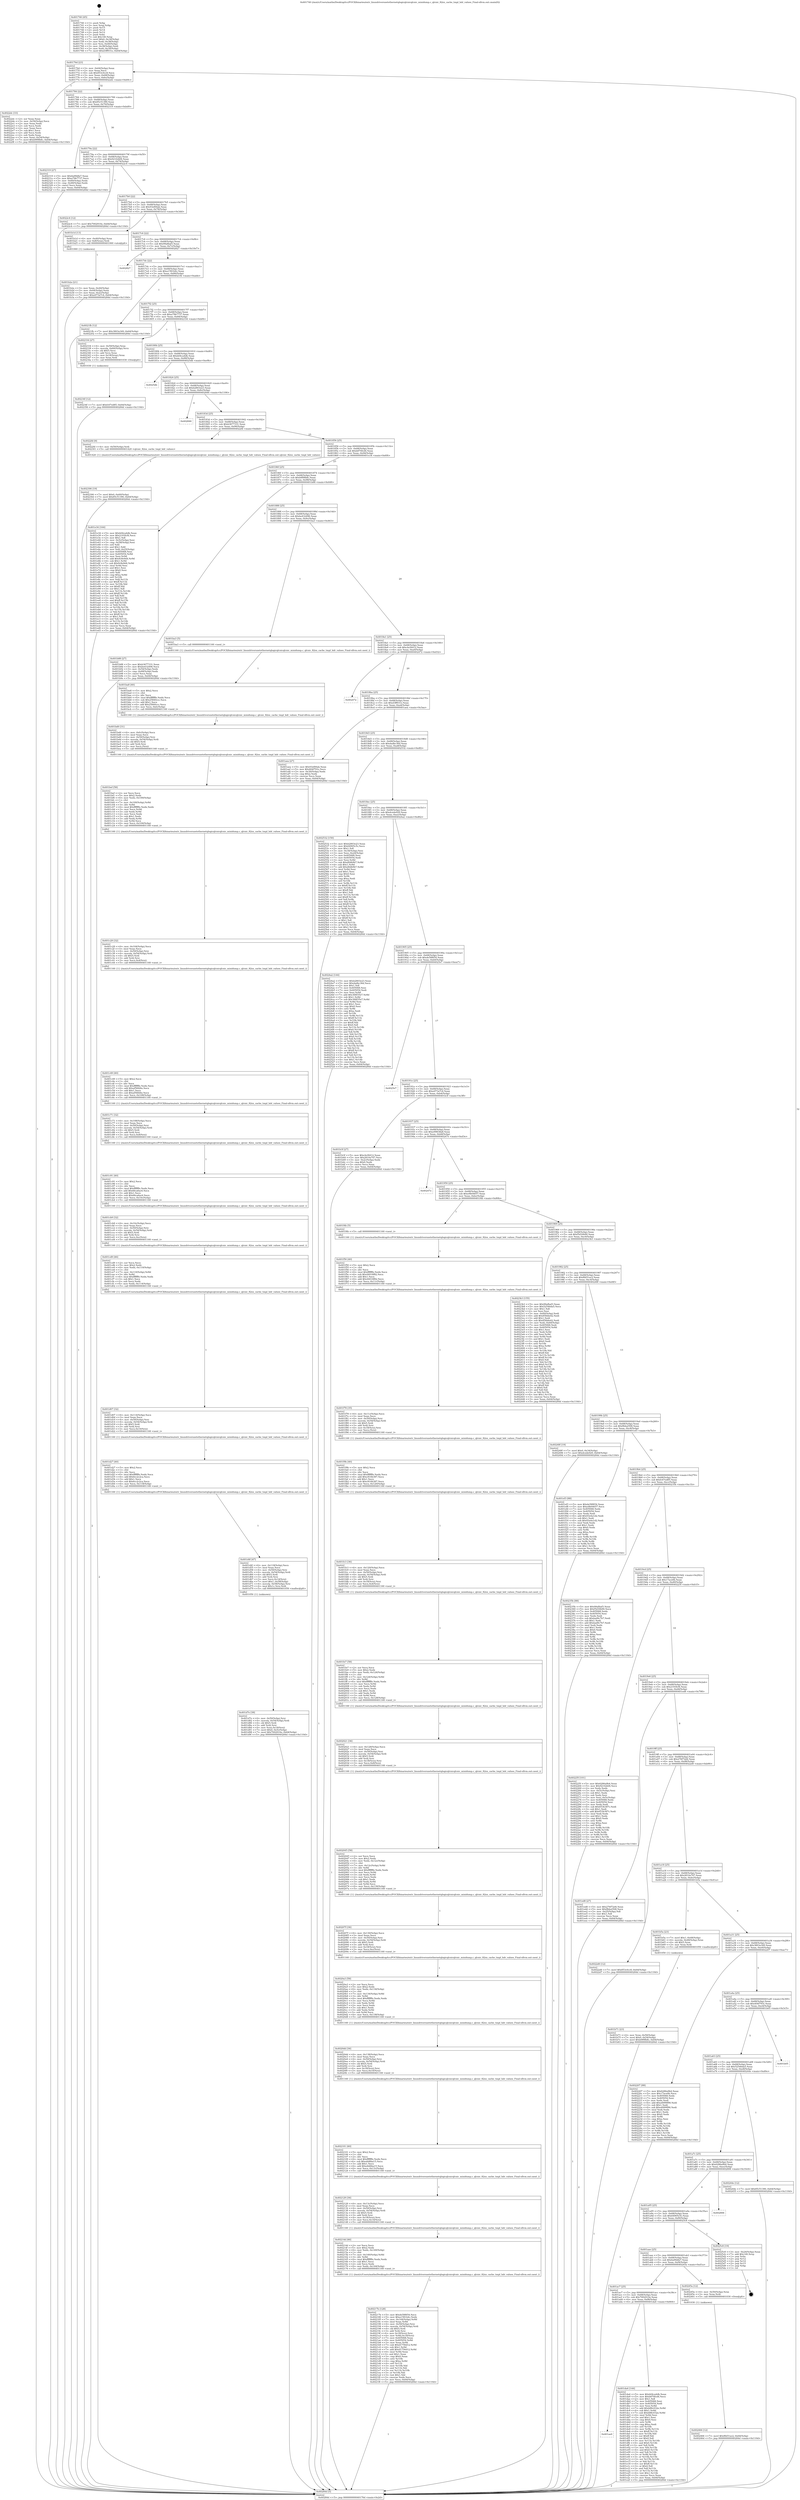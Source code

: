 digraph "0x401740" {
  label = "0x401740 (/mnt/c/Users/mathe/Desktop/tcc/POCII/binaries/extr_linuxdriversnetethernetqlogicqlcnicqlcnic_minidump.c_qlcnic_82xx_cache_tmpl_hdr_values_Final-ollvm.out::main(0))"
  labelloc = "t"
  node[shape=record]

  Entry [label="",width=0.3,height=0.3,shape=circle,fillcolor=black,style=filled]
  "0x40176d" [label="{
     0x40176d [23]\l
     | [instrs]\l
     &nbsp;&nbsp;0x40176d \<+3\>: mov -0x64(%rbp),%eax\l
     &nbsp;&nbsp;0x401770 \<+2\>: mov %eax,%ecx\l
     &nbsp;&nbsp;0x401772 \<+6\>: sub $0x853c0cc8,%ecx\l
     &nbsp;&nbsp;0x401778 \<+3\>: mov %eax,-0x68(%rbp)\l
     &nbsp;&nbsp;0x40177b \<+3\>: mov %ecx,-0x6c(%rbp)\l
     &nbsp;&nbsp;0x40177e \<+6\>: je 00000000004022dc \<main+0xb9c\>\l
  }"]
  "0x4022dc" [label="{
     0x4022dc [33]\l
     | [instrs]\l
     &nbsp;&nbsp;0x4022dc \<+2\>: xor %eax,%eax\l
     &nbsp;&nbsp;0x4022de \<+3\>: mov -0x54(%rbp),%ecx\l
     &nbsp;&nbsp;0x4022e1 \<+2\>: mov %eax,%edx\l
     &nbsp;&nbsp;0x4022e3 \<+2\>: sub %ecx,%edx\l
     &nbsp;&nbsp;0x4022e5 \<+2\>: mov %eax,%ecx\l
     &nbsp;&nbsp;0x4022e7 \<+3\>: sub $0x1,%ecx\l
     &nbsp;&nbsp;0x4022ea \<+2\>: add %ecx,%edx\l
     &nbsp;&nbsp;0x4022ec \<+2\>: sub %edx,%eax\l
     &nbsp;&nbsp;0x4022ee \<+3\>: mov %eax,-0x54(%rbp)\l
     &nbsp;&nbsp;0x4022f1 \<+7\>: movl $0xb9f9fb8c,-0x64(%rbp)\l
     &nbsp;&nbsp;0x4022f8 \<+5\>: jmp 000000000040284d \<main+0x110d\>\l
  }"]
  "0x401784" [label="{
     0x401784 [22]\l
     | [instrs]\l
     &nbsp;&nbsp;0x401784 \<+5\>: jmp 0000000000401789 \<main+0x49\>\l
     &nbsp;&nbsp;0x401789 \<+3\>: mov -0x68(%rbp),%eax\l
     &nbsp;&nbsp;0x40178c \<+5\>: sub $0x85c51390,%eax\l
     &nbsp;&nbsp;0x401791 \<+3\>: mov %eax,-0x70(%rbp)\l
     &nbsp;&nbsp;0x401794 \<+6\>: je 0000000000402319 \<main+0xbd9\>\l
  }"]
  Exit [label="",width=0.3,height=0.3,shape=circle,fillcolor=black,style=filled,peripheries=2]
  "0x402319" [label="{
     0x402319 [27]\l
     | [instrs]\l
     &nbsp;&nbsp;0x402319 \<+5\>: mov $0x6a99dfa7,%eax\l
     &nbsp;&nbsp;0x40231e \<+5\>: mov $0xa79b7737,%ecx\l
     &nbsp;&nbsp;0x402323 \<+3\>: mov -0x60(%rbp),%edx\l
     &nbsp;&nbsp;0x402326 \<+3\>: cmp -0x48(%rbp),%edx\l
     &nbsp;&nbsp;0x402329 \<+3\>: cmovl %ecx,%eax\l
     &nbsp;&nbsp;0x40232c \<+3\>: mov %eax,-0x64(%rbp)\l
     &nbsp;&nbsp;0x40232f \<+5\>: jmp 000000000040284d \<main+0x110d\>\l
  }"]
  "0x40179a" [label="{
     0x40179a [22]\l
     | [instrs]\l
     &nbsp;&nbsp;0x40179a \<+5\>: jmp 000000000040179f \<main+0x5f\>\l
     &nbsp;&nbsp;0x40179f \<+3\>: mov -0x68(%rbp),%eax\l
     &nbsp;&nbsp;0x4017a2 \<+5\>: sub $0x92162bf4,%eax\l
     &nbsp;&nbsp;0x4017a7 \<+3\>: mov %eax,-0x74(%rbp)\l
     &nbsp;&nbsp;0x4017aa \<+6\>: je 00000000004022c4 \<main+0xb84\>\l
  }"]
  "0x402466" [label="{
     0x402466 [12]\l
     | [instrs]\l
     &nbsp;&nbsp;0x402466 \<+7\>: movl $0xf6b51ac2,-0x64(%rbp)\l
     &nbsp;&nbsp;0x40246d \<+5\>: jmp 000000000040284d \<main+0x110d\>\l
  }"]
  "0x4022c4" [label="{
     0x4022c4 [12]\l
     | [instrs]\l
     &nbsp;&nbsp;0x4022c4 \<+7\>: movl $0x7002910e,-0x64(%rbp)\l
     &nbsp;&nbsp;0x4022cb \<+5\>: jmp 000000000040284d \<main+0x110d\>\l
  }"]
  "0x4017b0" [label="{
     0x4017b0 [22]\l
     | [instrs]\l
     &nbsp;&nbsp;0x4017b0 \<+5\>: jmp 00000000004017b5 \<main+0x75\>\l
     &nbsp;&nbsp;0x4017b5 \<+3\>: mov -0x68(%rbp),%eax\l
     &nbsp;&nbsp;0x4017b8 \<+5\>: sub $0x93ef00ab,%eax\l
     &nbsp;&nbsp;0x4017bd \<+3\>: mov %eax,-0x78(%rbp)\l
     &nbsp;&nbsp;0x4017c0 \<+6\>: je 0000000000401b1d \<main+0x3dd\>\l
  }"]
  "0x40234f" [label="{
     0x40234f [12]\l
     | [instrs]\l
     &nbsp;&nbsp;0x40234f \<+7\>: movl $0xfc67ed85,-0x64(%rbp)\l
     &nbsp;&nbsp;0x402356 \<+5\>: jmp 000000000040284d \<main+0x110d\>\l
  }"]
  "0x401b1d" [label="{
     0x401b1d [13]\l
     | [instrs]\l
     &nbsp;&nbsp;0x401b1d \<+4\>: mov -0x40(%rbp),%rax\l
     &nbsp;&nbsp;0x401b21 \<+4\>: mov 0x8(%rax),%rdi\l
     &nbsp;&nbsp;0x401b25 \<+5\>: call 0000000000401060 \<atoi@plt\>\l
     | [calls]\l
     &nbsp;&nbsp;0x401060 \{1\} (unknown)\l
  }"]
  "0x4017c6" [label="{
     0x4017c6 [22]\l
     | [instrs]\l
     &nbsp;&nbsp;0x4017c6 \<+5\>: jmp 00000000004017cb \<main+0x8b\>\l
     &nbsp;&nbsp;0x4017cb \<+3\>: mov -0x68(%rbp),%eax\l
     &nbsp;&nbsp;0x4017ce \<+5\>: sub $0x99afbaf3,%eax\l
     &nbsp;&nbsp;0x4017d3 \<+3\>: mov %eax,-0x7c(%rbp)\l
     &nbsp;&nbsp;0x4017d6 \<+6\>: je 0000000000402827 \<main+0x10e7\>\l
  }"]
  "0x402306" [label="{
     0x402306 [19]\l
     | [instrs]\l
     &nbsp;&nbsp;0x402306 \<+7\>: movl $0x0,-0x60(%rbp)\l
     &nbsp;&nbsp;0x40230d \<+7\>: movl $0x85c51390,-0x64(%rbp)\l
     &nbsp;&nbsp;0x402314 \<+5\>: jmp 000000000040284d \<main+0x110d\>\l
  }"]
  "0x402827" [label="{
     0x402827\l
  }", style=dashed]
  "0x4017dc" [label="{
     0x4017dc [22]\l
     | [instrs]\l
     &nbsp;&nbsp;0x4017dc \<+5\>: jmp 00000000004017e1 \<main+0xa1\>\l
     &nbsp;&nbsp;0x4017e1 \<+3\>: mov -0x68(%rbp),%eax\l
     &nbsp;&nbsp;0x4017e4 \<+5\>: sub $0xa1581b4c,%eax\l
     &nbsp;&nbsp;0x4017e9 \<+3\>: mov %eax,-0x80(%rbp)\l
     &nbsp;&nbsp;0x4017ec \<+6\>: je 00000000004021fb \<main+0xabb\>\l
  }"]
  "0x40217b" [label="{
     0x40217b [128]\l
     | [instrs]\l
     &nbsp;&nbsp;0x40217b \<+5\>: mov $0xde58f654,%ecx\l
     &nbsp;&nbsp;0x402180 \<+5\>: mov $0xa1581b4c,%edx\l
     &nbsp;&nbsp;0x402185 \<+7\>: mov -0x144(%rbp),%r8d\l
     &nbsp;&nbsp;0x40218c \<+4\>: imul %eax,%r8d\l
     &nbsp;&nbsp;0x402190 \<+4\>: mov -0x50(%rbp),%rsi\l
     &nbsp;&nbsp;0x402194 \<+4\>: movslq -0x54(%rbp),%rdi\l
     &nbsp;&nbsp;0x402198 \<+4\>: shl $0x5,%rdi\l
     &nbsp;&nbsp;0x40219c \<+3\>: add %rdi,%rsi\l
     &nbsp;&nbsp;0x40219f \<+4\>: mov 0x18(%rsi),%rsi\l
     &nbsp;&nbsp;0x4021a3 \<+4\>: mov %r8d,0x18(%rsi)\l
     &nbsp;&nbsp;0x4021a7 \<+7\>: mov 0x405068,%eax\l
     &nbsp;&nbsp;0x4021ae \<+8\>: mov 0x405054,%r8d\l
     &nbsp;&nbsp;0x4021b6 \<+3\>: mov %eax,%r9d\l
     &nbsp;&nbsp;0x4021b9 \<+7\>: sub $0xd1756d12,%r9d\l
     &nbsp;&nbsp;0x4021c0 \<+4\>: sub $0x1,%r9d\l
     &nbsp;&nbsp;0x4021c4 \<+7\>: add $0xd1756d12,%r9d\l
     &nbsp;&nbsp;0x4021cb \<+4\>: imul %r9d,%eax\l
     &nbsp;&nbsp;0x4021cf \<+3\>: and $0x1,%eax\l
     &nbsp;&nbsp;0x4021d2 \<+3\>: cmp $0x0,%eax\l
     &nbsp;&nbsp;0x4021d5 \<+4\>: sete %r10b\l
     &nbsp;&nbsp;0x4021d9 \<+4\>: cmp $0xa,%r8d\l
     &nbsp;&nbsp;0x4021dd \<+4\>: setl %r11b\l
     &nbsp;&nbsp;0x4021e1 \<+3\>: mov %r10b,%bl\l
     &nbsp;&nbsp;0x4021e4 \<+3\>: and %r11b,%bl\l
     &nbsp;&nbsp;0x4021e7 \<+3\>: xor %r11b,%r10b\l
     &nbsp;&nbsp;0x4021ea \<+3\>: or %r10b,%bl\l
     &nbsp;&nbsp;0x4021ed \<+3\>: test $0x1,%bl\l
     &nbsp;&nbsp;0x4021f0 \<+3\>: cmovne %edx,%ecx\l
     &nbsp;&nbsp;0x4021f3 \<+3\>: mov %ecx,-0x64(%rbp)\l
     &nbsp;&nbsp;0x4021f6 \<+5\>: jmp 000000000040284d \<main+0x110d\>\l
  }"]
  "0x4021fb" [label="{
     0x4021fb [12]\l
     | [instrs]\l
     &nbsp;&nbsp;0x4021fb \<+7\>: movl $0x3803a349,-0x64(%rbp)\l
     &nbsp;&nbsp;0x402202 \<+5\>: jmp 000000000040284d \<main+0x110d\>\l
  }"]
  "0x4017f2" [label="{
     0x4017f2 [25]\l
     | [instrs]\l
     &nbsp;&nbsp;0x4017f2 \<+5\>: jmp 00000000004017f7 \<main+0xb7\>\l
     &nbsp;&nbsp;0x4017f7 \<+3\>: mov -0x68(%rbp),%eax\l
     &nbsp;&nbsp;0x4017fa \<+5\>: sub $0xa79b7737,%eax\l
     &nbsp;&nbsp;0x4017ff \<+6\>: mov %eax,-0x84(%rbp)\l
     &nbsp;&nbsp;0x401805 \<+6\>: je 0000000000402334 \<main+0xbf4\>\l
  }"]
  "0x40214d" [label="{
     0x40214d [46]\l
     | [instrs]\l
     &nbsp;&nbsp;0x40214d \<+2\>: xor %ecx,%ecx\l
     &nbsp;&nbsp;0x40214f \<+5\>: mov $0x2,%edx\l
     &nbsp;&nbsp;0x402154 \<+6\>: mov %edx,-0x140(%rbp)\l
     &nbsp;&nbsp;0x40215a \<+1\>: cltd\l
     &nbsp;&nbsp;0x40215b \<+7\>: mov -0x140(%rbp),%r8d\l
     &nbsp;&nbsp;0x402162 \<+3\>: idiv %r8d\l
     &nbsp;&nbsp;0x402165 \<+6\>: imul $0xfffffffe,%edx,%edx\l
     &nbsp;&nbsp;0x40216b \<+3\>: sub $0x1,%ecx\l
     &nbsp;&nbsp;0x40216e \<+2\>: sub %ecx,%edx\l
     &nbsp;&nbsp;0x402170 \<+6\>: mov %edx,-0x144(%rbp)\l
     &nbsp;&nbsp;0x402176 \<+5\>: call 0000000000401160 \<next_i\>\l
     | [calls]\l
     &nbsp;&nbsp;0x401160 \{1\} (/mnt/c/Users/mathe/Desktop/tcc/POCII/binaries/extr_linuxdriversnetethernetqlogicqlcnicqlcnic_minidump.c_qlcnic_82xx_cache_tmpl_hdr_values_Final-ollvm.out::next_i)\l
  }"]
  "0x402334" [label="{
     0x402334 [27]\l
     | [instrs]\l
     &nbsp;&nbsp;0x402334 \<+4\>: mov -0x50(%rbp),%rax\l
     &nbsp;&nbsp;0x402338 \<+4\>: movslq -0x60(%rbp),%rcx\l
     &nbsp;&nbsp;0x40233c \<+4\>: shl $0x5,%rcx\l
     &nbsp;&nbsp;0x402340 \<+3\>: add %rcx,%rax\l
     &nbsp;&nbsp;0x402343 \<+4\>: mov 0x18(%rax),%rax\l
     &nbsp;&nbsp;0x402347 \<+3\>: mov %rax,%rdi\l
     &nbsp;&nbsp;0x40234a \<+5\>: call 0000000000401030 \<free@plt\>\l
     | [calls]\l
     &nbsp;&nbsp;0x401030 \{1\} (unknown)\l
  }"]
  "0x40180b" [label="{
     0x40180b [25]\l
     | [instrs]\l
     &nbsp;&nbsp;0x40180b \<+5\>: jmp 0000000000401810 \<main+0xd0\>\l
     &nbsp;&nbsp;0x401810 \<+3\>: mov -0x68(%rbp),%eax\l
     &nbsp;&nbsp;0x401813 \<+5\>: sub $0xb04ca4db,%eax\l
     &nbsp;&nbsp;0x401818 \<+6\>: mov %eax,-0x88(%rbp)\l
     &nbsp;&nbsp;0x40181e \<+6\>: je 00000000004025db \<main+0xe9b\>\l
  }"]
  "0x402129" [label="{
     0x402129 [36]\l
     | [instrs]\l
     &nbsp;&nbsp;0x402129 \<+6\>: mov -0x13c(%rbp),%ecx\l
     &nbsp;&nbsp;0x40212f \<+3\>: imul %eax,%ecx\l
     &nbsp;&nbsp;0x402132 \<+4\>: mov -0x50(%rbp),%rsi\l
     &nbsp;&nbsp;0x402136 \<+4\>: movslq -0x54(%rbp),%rdi\l
     &nbsp;&nbsp;0x40213a \<+4\>: shl $0x5,%rdi\l
     &nbsp;&nbsp;0x40213e \<+3\>: add %rdi,%rsi\l
     &nbsp;&nbsp;0x402141 \<+4\>: mov 0x18(%rsi),%rsi\l
     &nbsp;&nbsp;0x402145 \<+3\>: mov %ecx,0x14(%rsi)\l
     &nbsp;&nbsp;0x402148 \<+5\>: call 0000000000401160 \<next_i\>\l
     | [calls]\l
     &nbsp;&nbsp;0x401160 \{1\} (/mnt/c/Users/mathe/Desktop/tcc/POCII/binaries/extr_linuxdriversnetethernetqlogicqlcnicqlcnic_minidump.c_qlcnic_82xx_cache_tmpl_hdr_values_Final-ollvm.out::next_i)\l
  }"]
  "0x4025db" [label="{
     0x4025db\l
  }", style=dashed]
  "0x401824" [label="{
     0x401824 [25]\l
     | [instrs]\l
     &nbsp;&nbsp;0x401824 \<+5\>: jmp 0000000000401829 \<main+0xe9\>\l
     &nbsp;&nbsp;0x401829 \<+3\>: mov -0x68(%rbp),%eax\l
     &nbsp;&nbsp;0x40182c \<+5\>: sub $0xb2803e23,%eax\l
     &nbsp;&nbsp;0x401831 \<+6\>: mov %eax,-0x8c(%rbp)\l
     &nbsp;&nbsp;0x401837 \<+6\>: je 0000000000402846 \<main+0x1106\>\l
  }"]
  "0x402101" [label="{
     0x402101 [40]\l
     | [instrs]\l
     &nbsp;&nbsp;0x402101 \<+5\>: mov $0x2,%ecx\l
     &nbsp;&nbsp;0x402106 \<+1\>: cltd\l
     &nbsp;&nbsp;0x402107 \<+2\>: idiv %ecx\l
     &nbsp;&nbsp;0x402109 \<+6\>: imul $0xfffffffe,%edx,%ecx\l
     &nbsp;&nbsp;0x40210f \<+6\>: sub $0xe6d6ba15,%ecx\l
     &nbsp;&nbsp;0x402115 \<+3\>: add $0x1,%ecx\l
     &nbsp;&nbsp;0x402118 \<+6\>: add $0xe6d6ba15,%ecx\l
     &nbsp;&nbsp;0x40211e \<+6\>: mov %ecx,-0x13c(%rbp)\l
     &nbsp;&nbsp;0x402124 \<+5\>: call 0000000000401160 \<next_i\>\l
     | [calls]\l
     &nbsp;&nbsp;0x401160 \{1\} (/mnt/c/Users/mathe/Desktop/tcc/POCII/binaries/extr_linuxdriversnetethernetqlogicqlcnicqlcnic_minidump.c_qlcnic_82xx_cache_tmpl_hdr_values_Final-ollvm.out::next_i)\l
  }"]
  "0x402846" [label="{
     0x402846\l
  }", style=dashed]
  "0x40183d" [label="{
     0x40183d [25]\l
     | [instrs]\l
     &nbsp;&nbsp;0x40183d \<+5\>: jmp 0000000000401842 \<main+0x102\>\l
     &nbsp;&nbsp;0x401842 \<+3\>: mov -0x68(%rbp),%eax\l
     &nbsp;&nbsp;0x401845 \<+5\>: sub $0xb3677331,%eax\l
     &nbsp;&nbsp;0x40184a \<+6\>: mov %eax,-0x90(%rbp)\l
     &nbsp;&nbsp;0x401850 \<+6\>: je 00000000004022fd \<main+0xbbd\>\l
  }"]
  "0x4020dd" [label="{
     0x4020dd [36]\l
     | [instrs]\l
     &nbsp;&nbsp;0x4020dd \<+6\>: mov -0x138(%rbp),%ecx\l
     &nbsp;&nbsp;0x4020e3 \<+3\>: imul %eax,%ecx\l
     &nbsp;&nbsp;0x4020e6 \<+4\>: mov -0x50(%rbp),%rsi\l
     &nbsp;&nbsp;0x4020ea \<+4\>: movslq -0x54(%rbp),%rdi\l
     &nbsp;&nbsp;0x4020ee \<+4\>: shl $0x5,%rdi\l
     &nbsp;&nbsp;0x4020f2 \<+3\>: add %rdi,%rsi\l
     &nbsp;&nbsp;0x4020f5 \<+4\>: mov 0x18(%rsi),%rsi\l
     &nbsp;&nbsp;0x4020f9 \<+3\>: mov %ecx,0x10(%rsi)\l
     &nbsp;&nbsp;0x4020fc \<+5\>: call 0000000000401160 \<next_i\>\l
     | [calls]\l
     &nbsp;&nbsp;0x401160 \{1\} (/mnt/c/Users/mathe/Desktop/tcc/POCII/binaries/extr_linuxdriversnetethernetqlogicqlcnicqlcnic_minidump.c_qlcnic_82xx_cache_tmpl_hdr_values_Final-ollvm.out::next_i)\l
  }"]
  "0x4022fd" [label="{
     0x4022fd [9]\l
     | [instrs]\l
     &nbsp;&nbsp;0x4022fd \<+4\>: mov -0x50(%rbp),%rdi\l
     &nbsp;&nbsp;0x402301 \<+5\>: call 0000000000401420 \<qlcnic_82xx_cache_tmpl_hdr_values\>\l
     | [calls]\l
     &nbsp;&nbsp;0x401420 \{1\} (/mnt/c/Users/mathe/Desktop/tcc/POCII/binaries/extr_linuxdriversnetethernetqlogicqlcnicqlcnic_minidump.c_qlcnic_82xx_cache_tmpl_hdr_values_Final-ollvm.out::qlcnic_82xx_cache_tmpl_hdr_values)\l
  }"]
  "0x401856" [label="{
     0x401856 [25]\l
     | [instrs]\l
     &nbsp;&nbsp;0x401856 \<+5\>: jmp 000000000040185b \<main+0x11b\>\l
     &nbsp;&nbsp;0x40185b \<+3\>: mov -0x68(%rbp),%eax\l
     &nbsp;&nbsp;0x40185e \<+5\>: sub $0xb870fcd4,%eax\l
     &nbsp;&nbsp;0x401863 \<+6\>: mov %eax,-0x94(%rbp)\l
     &nbsp;&nbsp;0x401869 \<+6\>: je 0000000000401e34 \<main+0x6f4\>\l
  }"]
  "0x4020a3" [label="{
     0x4020a3 [58]\l
     | [instrs]\l
     &nbsp;&nbsp;0x4020a3 \<+2\>: xor %ecx,%ecx\l
     &nbsp;&nbsp;0x4020a5 \<+5\>: mov $0x2,%edx\l
     &nbsp;&nbsp;0x4020aa \<+6\>: mov %edx,-0x134(%rbp)\l
     &nbsp;&nbsp;0x4020b0 \<+1\>: cltd\l
     &nbsp;&nbsp;0x4020b1 \<+7\>: mov -0x134(%rbp),%r8d\l
     &nbsp;&nbsp;0x4020b8 \<+3\>: idiv %r8d\l
     &nbsp;&nbsp;0x4020bb \<+6\>: imul $0xfffffffe,%edx,%edx\l
     &nbsp;&nbsp;0x4020c1 \<+3\>: mov %ecx,%r9d\l
     &nbsp;&nbsp;0x4020c4 \<+3\>: sub %edx,%r9d\l
     &nbsp;&nbsp;0x4020c7 \<+2\>: mov %ecx,%edx\l
     &nbsp;&nbsp;0x4020c9 \<+3\>: sub $0x1,%edx\l
     &nbsp;&nbsp;0x4020cc \<+3\>: add %edx,%r9d\l
     &nbsp;&nbsp;0x4020cf \<+3\>: sub %r9d,%ecx\l
     &nbsp;&nbsp;0x4020d2 \<+6\>: mov %ecx,-0x138(%rbp)\l
     &nbsp;&nbsp;0x4020d8 \<+5\>: call 0000000000401160 \<next_i\>\l
     | [calls]\l
     &nbsp;&nbsp;0x401160 \{1\} (/mnt/c/Users/mathe/Desktop/tcc/POCII/binaries/extr_linuxdriversnetethernetqlogicqlcnicqlcnic_minidump.c_qlcnic_82xx_cache_tmpl_hdr_values_Final-ollvm.out::next_i)\l
  }"]
  "0x401e34" [label="{
     0x401e34 [164]\l
     | [instrs]\l
     &nbsp;&nbsp;0x401e34 \<+5\>: mov $0xb04ca4db,%eax\l
     &nbsp;&nbsp;0x401e39 \<+5\>: mov $0x2193fcf4,%ecx\l
     &nbsp;&nbsp;0x401e3e \<+2\>: mov $0x1,%dl\l
     &nbsp;&nbsp;0x401e40 \<+3\>: mov -0x5c(%rbp),%esi\l
     &nbsp;&nbsp;0x401e43 \<+3\>: cmp -0x58(%rbp),%esi\l
     &nbsp;&nbsp;0x401e46 \<+4\>: setl %dil\l
     &nbsp;&nbsp;0x401e4a \<+4\>: and $0x1,%dil\l
     &nbsp;&nbsp;0x401e4e \<+4\>: mov %dil,-0x25(%rbp)\l
     &nbsp;&nbsp;0x401e52 \<+7\>: mov 0x405068,%esi\l
     &nbsp;&nbsp;0x401e59 \<+8\>: mov 0x405054,%r8d\l
     &nbsp;&nbsp;0x401e61 \<+3\>: mov %esi,%r9d\l
     &nbsp;&nbsp;0x401e64 \<+7\>: add $0x9c8e9d4,%r9d\l
     &nbsp;&nbsp;0x401e6b \<+4\>: sub $0x1,%r9d\l
     &nbsp;&nbsp;0x401e6f \<+7\>: sub $0x9c8e9d4,%r9d\l
     &nbsp;&nbsp;0x401e76 \<+4\>: imul %r9d,%esi\l
     &nbsp;&nbsp;0x401e7a \<+3\>: and $0x1,%esi\l
     &nbsp;&nbsp;0x401e7d \<+3\>: cmp $0x0,%esi\l
     &nbsp;&nbsp;0x401e80 \<+4\>: sete %dil\l
     &nbsp;&nbsp;0x401e84 \<+4\>: cmp $0xa,%r8d\l
     &nbsp;&nbsp;0x401e88 \<+4\>: setl %r10b\l
     &nbsp;&nbsp;0x401e8c \<+3\>: mov %dil,%r11b\l
     &nbsp;&nbsp;0x401e8f \<+4\>: xor $0xff,%r11b\l
     &nbsp;&nbsp;0x401e93 \<+3\>: mov %r10b,%bl\l
     &nbsp;&nbsp;0x401e96 \<+3\>: xor $0xff,%bl\l
     &nbsp;&nbsp;0x401e99 \<+3\>: xor $0x1,%dl\l
     &nbsp;&nbsp;0x401e9c \<+3\>: mov %r11b,%r14b\l
     &nbsp;&nbsp;0x401e9f \<+4\>: and $0xff,%r14b\l
     &nbsp;&nbsp;0x401ea3 \<+3\>: and %dl,%dil\l
     &nbsp;&nbsp;0x401ea6 \<+3\>: mov %bl,%r15b\l
     &nbsp;&nbsp;0x401ea9 \<+4\>: and $0xff,%r15b\l
     &nbsp;&nbsp;0x401ead \<+3\>: and %dl,%r10b\l
     &nbsp;&nbsp;0x401eb0 \<+3\>: or %dil,%r14b\l
     &nbsp;&nbsp;0x401eb3 \<+3\>: or %r10b,%r15b\l
     &nbsp;&nbsp;0x401eb6 \<+3\>: xor %r15b,%r14b\l
     &nbsp;&nbsp;0x401eb9 \<+3\>: or %bl,%r11b\l
     &nbsp;&nbsp;0x401ebc \<+4\>: xor $0xff,%r11b\l
     &nbsp;&nbsp;0x401ec0 \<+3\>: or $0x1,%dl\l
     &nbsp;&nbsp;0x401ec3 \<+3\>: and %dl,%r11b\l
     &nbsp;&nbsp;0x401ec6 \<+3\>: or %r11b,%r14b\l
     &nbsp;&nbsp;0x401ec9 \<+4\>: test $0x1,%r14b\l
     &nbsp;&nbsp;0x401ecd \<+3\>: cmovne %ecx,%eax\l
     &nbsp;&nbsp;0x401ed0 \<+3\>: mov %eax,-0x64(%rbp)\l
     &nbsp;&nbsp;0x401ed3 \<+5\>: jmp 000000000040284d \<main+0x110d\>\l
  }"]
  "0x40186f" [label="{
     0x40186f [25]\l
     | [instrs]\l
     &nbsp;&nbsp;0x40186f \<+5\>: jmp 0000000000401874 \<main+0x134\>\l
     &nbsp;&nbsp;0x401874 \<+3\>: mov -0x68(%rbp),%eax\l
     &nbsp;&nbsp;0x401877 \<+5\>: sub $0xb9f9fb8c,%eax\l
     &nbsp;&nbsp;0x40187c \<+6\>: mov %eax,-0x98(%rbp)\l
     &nbsp;&nbsp;0x401882 \<+6\>: je 0000000000401b88 \<main+0x448\>\l
  }"]
  "0x40207f" [label="{
     0x40207f [36]\l
     | [instrs]\l
     &nbsp;&nbsp;0x40207f \<+6\>: mov -0x130(%rbp),%ecx\l
     &nbsp;&nbsp;0x402085 \<+3\>: imul %eax,%ecx\l
     &nbsp;&nbsp;0x402088 \<+4\>: mov -0x50(%rbp),%rsi\l
     &nbsp;&nbsp;0x40208c \<+4\>: movslq -0x54(%rbp),%rdi\l
     &nbsp;&nbsp;0x402090 \<+4\>: shl $0x5,%rdi\l
     &nbsp;&nbsp;0x402094 \<+3\>: add %rdi,%rsi\l
     &nbsp;&nbsp;0x402097 \<+4\>: mov 0x18(%rsi),%rsi\l
     &nbsp;&nbsp;0x40209b \<+3\>: mov %ecx,0xc(%rsi)\l
     &nbsp;&nbsp;0x40209e \<+5\>: call 0000000000401160 \<next_i\>\l
     | [calls]\l
     &nbsp;&nbsp;0x401160 \{1\} (/mnt/c/Users/mathe/Desktop/tcc/POCII/binaries/extr_linuxdriversnetethernetqlogicqlcnicqlcnic_minidump.c_qlcnic_82xx_cache_tmpl_hdr_values_Final-ollvm.out::next_i)\l
  }"]
  "0x401b88" [label="{
     0x401b88 [27]\l
     | [instrs]\l
     &nbsp;&nbsp;0x401b88 \<+5\>: mov $0xb3677331,%eax\l
     &nbsp;&nbsp;0x401b8d \<+5\>: mov $0xbe432496,%ecx\l
     &nbsp;&nbsp;0x401b92 \<+3\>: mov -0x54(%rbp),%edx\l
     &nbsp;&nbsp;0x401b95 \<+3\>: cmp -0x48(%rbp),%edx\l
     &nbsp;&nbsp;0x401b98 \<+3\>: cmovl %ecx,%eax\l
     &nbsp;&nbsp;0x401b9b \<+3\>: mov %eax,-0x64(%rbp)\l
     &nbsp;&nbsp;0x401b9e \<+5\>: jmp 000000000040284d \<main+0x110d\>\l
  }"]
  "0x401888" [label="{
     0x401888 [25]\l
     | [instrs]\l
     &nbsp;&nbsp;0x401888 \<+5\>: jmp 000000000040188d \<main+0x14d\>\l
     &nbsp;&nbsp;0x40188d \<+3\>: mov -0x68(%rbp),%eax\l
     &nbsp;&nbsp;0x401890 \<+5\>: sub $0xbe432496,%eax\l
     &nbsp;&nbsp;0x401895 \<+6\>: mov %eax,-0x9c(%rbp)\l
     &nbsp;&nbsp;0x40189b \<+6\>: je 0000000000401ba3 \<main+0x463\>\l
  }"]
  "0x402045" [label="{
     0x402045 [58]\l
     | [instrs]\l
     &nbsp;&nbsp;0x402045 \<+2\>: xor %ecx,%ecx\l
     &nbsp;&nbsp;0x402047 \<+5\>: mov $0x2,%edx\l
     &nbsp;&nbsp;0x40204c \<+6\>: mov %edx,-0x12c(%rbp)\l
     &nbsp;&nbsp;0x402052 \<+1\>: cltd\l
     &nbsp;&nbsp;0x402053 \<+7\>: mov -0x12c(%rbp),%r8d\l
     &nbsp;&nbsp;0x40205a \<+3\>: idiv %r8d\l
     &nbsp;&nbsp;0x40205d \<+6\>: imul $0xfffffffe,%edx,%edx\l
     &nbsp;&nbsp;0x402063 \<+3\>: mov %ecx,%r9d\l
     &nbsp;&nbsp;0x402066 \<+3\>: sub %edx,%r9d\l
     &nbsp;&nbsp;0x402069 \<+2\>: mov %ecx,%edx\l
     &nbsp;&nbsp;0x40206b \<+3\>: sub $0x1,%edx\l
     &nbsp;&nbsp;0x40206e \<+3\>: add %edx,%r9d\l
     &nbsp;&nbsp;0x402071 \<+3\>: sub %r9d,%ecx\l
     &nbsp;&nbsp;0x402074 \<+6\>: mov %ecx,-0x130(%rbp)\l
     &nbsp;&nbsp;0x40207a \<+5\>: call 0000000000401160 \<next_i\>\l
     | [calls]\l
     &nbsp;&nbsp;0x401160 \{1\} (/mnt/c/Users/mathe/Desktop/tcc/POCII/binaries/extr_linuxdriversnetethernetqlogicqlcnicqlcnic_minidump.c_qlcnic_82xx_cache_tmpl_hdr_values_Final-ollvm.out::next_i)\l
  }"]
  "0x401ba3" [label="{
     0x401ba3 [5]\l
     | [instrs]\l
     &nbsp;&nbsp;0x401ba3 \<+5\>: call 0000000000401160 \<next_i\>\l
     | [calls]\l
     &nbsp;&nbsp;0x401160 \{1\} (/mnt/c/Users/mathe/Desktop/tcc/POCII/binaries/extr_linuxdriversnetethernetqlogicqlcnicqlcnic_minidump.c_qlcnic_82xx_cache_tmpl_hdr_values_Final-ollvm.out::next_i)\l
  }"]
  "0x4018a1" [label="{
     0x4018a1 [25]\l
     | [instrs]\l
     &nbsp;&nbsp;0x4018a1 \<+5\>: jmp 00000000004018a6 \<main+0x166\>\l
     &nbsp;&nbsp;0x4018a6 \<+3\>: mov -0x68(%rbp),%eax\l
     &nbsp;&nbsp;0x4018a9 \<+5\>: sub $0xcbcf4412,%eax\l
     &nbsp;&nbsp;0x4018ae \<+6\>: mov %eax,-0xa0(%rbp)\l
     &nbsp;&nbsp;0x4018b4 \<+6\>: je 0000000000402472 \<main+0xd32\>\l
  }"]
  "0x402021" [label="{
     0x402021 [36]\l
     | [instrs]\l
     &nbsp;&nbsp;0x402021 \<+6\>: mov -0x128(%rbp),%ecx\l
     &nbsp;&nbsp;0x402027 \<+3\>: imul %eax,%ecx\l
     &nbsp;&nbsp;0x40202a \<+4\>: mov -0x50(%rbp),%rsi\l
     &nbsp;&nbsp;0x40202e \<+4\>: movslq -0x54(%rbp),%rdi\l
     &nbsp;&nbsp;0x402032 \<+4\>: shl $0x5,%rdi\l
     &nbsp;&nbsp;0x402036 \<+3\>: add %rdi,%rsi\l
     &nbsp;&nbsp;0x402039 \<+4\>: mov 0x18(%rsi),%rsi\l
     &nbsp;&nbsp;0x40203d \<+3\>: mov %ecx,0x8(%rsi)\l
     &nbsp;&nbsp;0x402040 \<+5\>: call 0000000000401160 \<next_i\>\l
     | [calls]\l
     &nbsp;&nbsp;0x401160 \{1\} (/mnt/c/Users/mathe/Desktop/tcc/POCII/binaries/extr_linuxdriversnetethernetqlogicqlcnicqlcnic_minidump.c_qlcnic_82xx_cache_tmpl_hdr_values_Final-ollvm.out::next_i)\l
  }"]
  "0x402472" [label="{
     0x402472\l
  }", style=dashed]
  "0x4018ba" [label="{
     0x4018ba [25]\l
     | [instrs]\l
     &nbsp;&nbsp;0x4018ba \<+5\>: jmp 00000000004018bf \<main+0x17f\>\l
     &nbsp;&nbsp;0x4018bf \<+3\>: mov -0x68(%rbp),%eax\l
     &nbsp;&nbsp;0x4018c2 \<+5\>: sub $0xd3ff931e,%eax\l
     &nbsp;&nbsp;0x4018c7 \<+6\>: mov %eax,-0xa4(%rbp)\l
     &nbsp;&nbsp;0x4018cd \<+6\>: je 0000000000401aea \<main+0x3aa\>\l
  }"]
  "0x401fe7" [label="{
     0x401fe7 [58]\l
     | [instrs]\l
     &nbsp;&nbsp;0x401fe7 \<+2\>: xor %ecx,%ecx\l
     &nbsp;&nbsp;0x401fe9 \<+5\>: mov $0x2,%edx\l
     &nbsp;&nbsp;0x401fee \<+6\>: mov %edx,-0x124(%rbp)\l
     &nbsp;&nbsp;0x401ff4 \<+1\>: cltd\l
     &nbsp;&nbsp;0x401ff5 \<+7\>: mov -0x124(%rbp),%r8d\l
     &nbsp;&nbsp;0x401ffc \<+3\>: idiv %r8d\l
     &nbsp;&nbsp;0x401fff \<+6\>: imul $0xfffffffe,%edx,%edx\l
     &nbsp;&nbsp;0x402005 \<+3\>: mov %ecx,%r9d\l
     &nbsp;&nbsp;0x402008 \<+3\>: sub %edx,%r9d\l
     &nbsp;&nbsp;0x40200b \<+2\>: mov %ecx,%edx\l
     &nbsp;&nbsp;0x40200d \<+3\>: sub $0x1,%edx\l
     &nbsp;&nbsp;0x402010 \<+3\>: add %edx,%r9d\l
     &nbsp;&nbsp;0x402013 \<+3\>: sub %r9d,%ecx\l
     &nbsp;&nbsp;0x402016 \<+6\>: mov %ecx,-0x128(%rbp)\l
     &nbsp;&nbsp;0x40201c \<+5\>: call 0000000000401160 \<next_i\>\l
     | [calls]\l
     &nbsp;&nbsp;0x401160 \{1\} (/mnt/c/Users/mathe/Desktop/tcc/POCII/binaries/extr_linuxdriversnetethernetqlogicqlcnicqlcnic_minidump.c_qlcnic_82xx_cache_tmpl_hdr_values_Final-ollvm.out::next_i)\l
  }"]
  "0x401aea" [label="{
     0x401aea [27]\l
     | [instrs]\l
     &nbsp;&nbsp;0x401aea \<+5\>: mov $0x93ef00ab,%eax\l
     &nbsp;&nbsp;0x401aef \<+5\>: mov $0x404f793c,%ecx\l
     &nbsp;&nbsp;0x401af4 \<+3\>: mov -0x30(%rbp),%edx\l
     &nbsp;&nbsp;0x401af7 \<+3\>: cmp $0x2,%edx\l
     &nbsp;&nbsp;0x401afa \<+3\>: cmovne %ecx,%eax\l
     &nbsp;&nbsp;0x401afd \<+3\>: mov %eax,-0x64(%rbp)\l
     &nbsp;&nbsp;0x401b00 \<+5\>: jmp 000000000040284d \<main+0x110d\>\l
  }"]
  "0x4018d3" [label="{
     0x4018d3 [25]\l
     | [instrs]\l
     &nbsp;&nbsp;0x4018d3 \<+5\>: jmp 00000000004018d8 \<main+0x198\>\l
     &nbsp;&nbsp;0x4018d8 \<+3\>: mov -0x68(%rbp),%eax\l
     &nbsp;&nbsp;0x4018db \<+5\>: sub $0xdadbc36d,%eax\l
     &nbsp;&nbsp;0x4018e0 \<+6\>: mov %eax,-0xa8(%rbp)\l
     &nbsp;&nbsp;0x4018e6 \<+6\>: je 0000000000402532 \<main+0xdf2\>\l
  }"]
  "0x40284d" [label="{
     0x40284d [5]\l
     | [instrs]\l
     &nbsp;&nbsp;0x40284d \<+5\>: jmp 000000000040176d \<main+0x2d\>\l
  }"]
  "0x401740" [label="{
     0x401740 [45]\l
     | [instrs]\l
     &nbsp;&nbsp;0x401740 \<+1\>: push %rbp\l
     &nbsp;&nbsp;0x401741 \<+3\>: mov %rsp,%rbp\l
     &nbsp;&nbsp;0x401744 \<+2\>: push %r15\l
     &nbsp;&nbsp;0x401746 \<+2\>: push %r14\l
     &nbsp;&nbsp;0x401748 \<+2\>: push %r12\l
     &nbsp;&nbsp;0x40174a \<+1\>: push %rbx\l
     &nbsp;&nbsp;0x40174b \<+7\>: sub $0x140,%rsp\l
     &nbsp;&nbsp;0x401752 \<+7\>: movl $0x0,-0x34(%rbp)\l
     &nbsp;&nbsp;0x401759 \<+3\>: mov %edi,-0x38(%rbp)\l
     &nbsp;&nbsp;0x40175c \<+4\>: mov %rsi,-0x40(%rbp)\l
     &nbsp;&nbsp;0x401760 \<+3\>: mov -0x38(%rbp),%edi\l
     &nbsp;&nbsp;0x401763 \<+3\>: mov %edi,-0x30(%rbp)\l
     &nbsp;&nbsp;0x401766 \<+7\>: movl $0xd3ff931e,-0x64(%rbp)\l
  }"]
  "0x401b2a" [label="{
     0x401b2a [21]\l
     | [instrs]\l
     &nbsp;&nbsp;0x401b2a \<+3\>: mov %eax,-0x44(%rbp)\l
     &nbsp;&nbsp;0x401b2d \<+3\>: mov -0x44(%rbp),%eax\l
     &nbsp;&nbsp;0x401b30 \<+3\>: mov %eax,-0x2c(%rbp)\l
     &nbsp;&nbsp;0x401b33 \<+7\>: movl $0xe073a7c4,-0x64(%rbp)\l
     &nbsp;&nbsp;0x401b3a \<+5\>: jmp 000000000040284d \<main+0x110d\>\l
  }"]
  "0x401fc3" [label="{
     0x401fc3 [36]\l
     | [instrs]\l
     &nbsp;&nbsp;0x401fc3 \<+6\>: mov -0x120(%rbp),%ecx\l
     &nbsp;&nbsp;0x401fc9 \<+3\>: imul %eax,%ecx\l
     &nbsp;&nbsp;0x401fcc \<+4\>: mov -0x50(%rbp),%rsi\l
     &nbsp;&nbsp;0x401fd0 \<+4\>: movslq -0x54(%rbp),%rdi\l
     &nbsp;&nbsp;0x401fd4 \<+4\>: shl $0x5,%rdi\l
     &nbsp;&nbsp;0x401fd8 \<+3\>: add %rdi,%rsi\l
     &nbsp;&nbsp;0x401fdb \<+4\>: mov 0x18(%rsi),%rsi\l
     &nbsp;&nbsp;0x401fdf \<+3\>: mov %ecx,0x4(%rsi)\l
     &nbsp;&nbsp;0x401fe2 \<+5\>: call 0000000000401160 \<next_i\>\l
     | [calls]\l
     &nbsp;&nbsp;0x401160 \{1\} (/mnt/c/Users/mathe/Desktop/tcc/POCII/binaries/extr_linuxdriversnetethernetqlogicqlcnicqlcnic_minidump.c_qlcnic_82xx_cache_tmpl_hdr_values_Final-ollvm.out::next_i)\l
  }"]
  "0x402532" [label="{
     0x402532 [150]\l
     | [instrs]\l
     &nbsp;&nbsp;0x402532 \<+5\>: mov $0xb2803e23,%eax\l
     &nbsp;&nbsp;0x402537 \<+5\>: mov $0x64905c5c,%ecx\l
     &nbsp;&nbsp;0x40253c \<+2\>: mov $0x1,%dl\l
     &nbsp;&nbsp;0x40253e \<+3\>: mov -0x34(%rbp),%esi\l
     &nbsp;&nbsp;0x402541 \<+3\>: mov %esi,-0x24(%rbp)\l
     &nbsp;&nbsp;0x402544 \<+7\>: mov 0x405068,%esi\l
     &nbsp;&nbsp;0x40254b \<+7\>: mov 0x405054,%edi\l
     &nbsp;&nbsp;0x402552 \<+3\>: mov %esi,%r8d\l
     &nbsp;&nbsp;0x402555 \<+7\>: sub $0xd0db9b7,%r8d\l
     &nbsp;&nbsp;0x40255c \<+4\>: sub $0x1,%r8d\l
     &nbsp;&nbsp;0x402560 \<+7\>: add $0xd0db9b7,%r8d\l
     &nbsp;&nbsp;0x402567 \<+4\>: imul %r8d,%esi\l
     &nbsp;&nbsp;0x40256b \<+3\>: and $0x1,%esi\l
     &nbsp;&nbsp;0x40256e \<+3\>: cmp $0x0,%esi\l
     &nbsp;&nbsp;0x402571 \<+4\>: sete %r9b\l
     &nbsp;&nbsp;0x402575 \<+3\>: cmp $0xa,%edi\l
     &nbsp;&nbsp;0x402578 \<+4\>: setl %r10b\l
     &nbsp;&nbsp;0x40257c \<+3\>: mov %r9b,%r11b\l
     &nbsp;&nbsp;0x40257f \<+4\>: xor $0xff,%r11b\l
     &nbsp;&nbsp;0x402583 \<+3\>: mov %r10b,%bl\l
     &nbsp;&nbsp;0x402586 \<+3\>: xor $0xff,%bl\l
     &nbsp;&nbsp;0x402589 \<+3\>: xor $0x1,%dl\l
     &nbsp;&nbsp;0x40258c \<+3\>: mov %r11b,%r14b\l
     &nbsp;&nbsp;0x40258f \<+4\>: and $0xff,%r14b\l
     &nbsp;&nbsp;0x402593 \<+3\>: and %dl,%r9b\l
     &nbsp;&nbsp;0x402596 \<+3\>: mov %bl,%r15b\l
     &nbsp;&nbsp;0x402599 \<+4\>: and $0xff,%r15b\l
     &nbsp;&nbsp;0x40259d \<+3\>: and %dl,%r10b\l
     &nbsp;&nbsp;0x4025a0 \<+3\>: or %r9b,%r14b\l
     &nbsp;&nbsp;0x4025a3 \<+3\>: or %r10b,%r15b\l
     &nbsp;&nbsp;0x4025a6 \<+3\>: xor %r15b,%r14b\l
     &nbsp;&nbsp;0x4025a9 \<+3\>: or %bl,%r11b\l
     &nbsp;&nbsp;0x4025ac \<+4\>: xor $0xff,%r11b\l
     &nbsp;&nbsp;0x4025b0 \<+3\>: or $0x1,%dl\l
     &nbsp;&nbsp;0x4025b3 \<+3\>: and %dl,%r11b\l
     &nbsp;&nbsp;0x4025b6 \<+3\>: or %r11b,%r14b\l
     &nbsp;&nbsp;0x4025b9 \<+4\>: test $0x1,%r14b\l
     &nbsp;&nbsp;0x4025bd \<+3\>: cmovne %ecx,%eax\l
     &nbsp;&nbsp;0x4025c0 \<+3\>: mov %eax,-0x64(%rbp)\l
     &nbsp;&nbsp;0x4025c3 \<+5\>: jmp 000000000040284d \<main+0x110d\>\l
  }"]
  "0x4018ec" [label="{
     0x4018ec [25]\l
     | [instrs]\l
     &nbsp;&nbsp;0x4018ec \<+5\>: jmp 00000000004018f1 \<main+0x1b1\>\l
     &nbsp;&nbsp;0x4018f1 \<+3\>: mov -0x68(%rbp),%eax\l
     &nbsp;&nbsp;0x4018f4 \<+5\>: sub $0xdcede029,%eax\l
     &nbsp;&nbsp;0x4018f9 \<+6\>: mov %eax,-0xac(%rbp)\l
     &nbsp;&nbsp;0x4018ff \<+6\>: je 00000000004024a2 \<main+0xd62\>\l
  }"]
  "0x401f9b" [label="{
     0x401f9b [40]\l
     | [instrs]\l
     &nbsp;&nbsp;0x401f9b \<+5\>: mov $0x2,%ecx\l
     &nbsp;&nbsp;0x401fa0 \<+1\>: cltd\l
     &nbsp;&nbsp;0x401fa1 \<+2\>: idiv %ecx\l
     &nbsp;&nbsp;0x401fa3 \<+6\>: imul $0xfffffffe,%edx,%ecx\l
     &nbsp;&nbsp;0x401fa9 \<+6\>: add $0xc816b387,%ecx\l
     &nbsp;&nbsp;0x401faf \<+3\>: add $0x1,%ecx\l
     &nbsp;&nbsp;0x401fb2 \<+6\>: sub $0xc816b387,%ecx\l
     &nbsp;&nbsp;0x401fb8 \<+6\>: mov %ecx,-0x120(%rbp)\l
     &nbsp;&nbsp;0x401fbe \<+5\>: call 0000000000401160 \<next_i\>\l
     | [calls]\l
     &nbsp;&nbsp;0x401160 \{1\} (/mnt/c/Users/mathe/Desktop/tcc/POCII/binaries/extr_linuxdriversnetethernetqlogicqlcnicqlcnic_minidump.c_qlcnic_82xx_cache_tmpl_hdr_values_Final-ollvm.out::next_i)\l
  }"]
  "0x4024a2" [label="{
     0x4024a2 [144]\l
     | [instrs]\l
     &nbsp;&nbsp;0x4024a2 \<+5\>: mov $0xb2803e23,%eax\l
     &nbsp;&nbsp;0x4024a7 \<+5\>: mov $0xdadbc36d,%ecx\l
     &nbsp;&nbsp;0x4024ac \<+2\>: mov $0x1,%dl\l
     &nbsp;&nbsp;0x4024ae \<+7\>: mov 0x405068,%esi\l
     &nbsp;&nbsp;0x4024b5 \<+7\>: mov 0x405054,%edi\l
     &nbsp;&nbsp;0x4024bc \<+3\>: mov %esi,%r8d\l
     &nbsp;&nbsp;0x4024bf \<+7\>: add $0x368f35e7,%r8d\l
     &nbsp;&nbsp;0x4024c6 \<+4\>: sub $0x1,%r8d\l
     &nbsp;&nbsp;0x4024ca \<+7\>: sub $0x368f35e7,%r8d\l
     &nbsp;&nbsp;0x4024d1 \<+4\>: imul %r8d,%esi\l
     &nbsp;&nbsp;0x4024d5 \<+3\>: and $0x1,%esi\l
     &nbsp;&nbsp;0x4024d8 \<+3\>: cmp $0x0,%esi\l
     &nbsp;&nbsp;0x4024db \<+4\>: sete %r9b\l
     &nbsp;&nbsp;0x4024df \<+3\>: cmp $0xa,%edi\l
     &nbsp;&nbsp;0x4024e2 \<+4\>: setl %r10b\l
     &nbsp;&nbsp;0x4024e6 \<+3\>: mov %r9b,%r11b\l
     &nbsp;&nbsp;0x4024e9 \<+4\>: xor $0xff,%r11b\l
     &nbsp;&nbsp;0x4024ed \<+3\>: mov %r10b,%bl\l
     &nbsp;&nbsp;0x4024f0 \<+3\>: xor $0xff,%bl\l
     &nbsp;&nbsp;0x4024f3 \<+3\>: xor $0x0,%dl\l
     &nbsp;&nbsp;0x4024f6 \<+3\>: mov %r11b,%r14b\l
     &nbsp;&nbsp;0x4024f9 \<+4\>: and $0x0,%r14b\l
     &nbsp;&nbsp;0x4024fd \<+3\>: and %dl,%r9b\l
     &nbsp;&nbsp;0x402500 \<+3\>: mov %bl,%r15b\l
     &nbsp;&nbsp;0x402503 \<+4\>: and $0x0,%r15b\l
     &nbsp;&nbsp;0x402507 \<+3\>: and %dl,%r10b\l
     &nbsp;&nbsp;0x40250a \<+3\>: or %r9b,%r14b\l
     &nbsp;&nbsp;0x40250d \<+3\>: or %r10b,%r15b\l
     &nbsp;&nbsp;0x402510 \<+3\>: xor %r15b,%r14b\l
     &nbsp;&nbsp;0x402513 \<+3\>: or %bl,%r11b\l
     &nbsp;&nbsp;0x402516 \<+4\>: xor $0xff,%r11b\l
     &nbsp;&nbsp;0x40251a \<+3\>: or $0x0,%dl\l
     &nbsp;&nbsp;0x40251d \<+3\>: and %dl,%r11b\l
     &nbsp;&nbsp;0x402520 \<+3\>: or %r11b,%r14b\l
     &nbsp;&nbsp;0x402523 \<+4\>: test $0x1,%r14b\l
     &nbsp;&nbsp;0x402527 \<+3\>: cmovne %ecx,%eax\l
     &nbsp;&nbsp;0x40252a \<+3\>: mov %eax,-0x64(%rbp)\l
     &nbsp;&nbsp;0x40252d \<+5\>: jmp 000000000040284d \<main+0x110d\>\l
  }"]
  "0x401905" [label="{
     0x401905 [25]\l
     | [instrs]\l
     &nbsp;&nbsp;0x401905 \<+5\>: jmp 000000000040190a \<main+0x1ca\>\l
     &nbsp;&nbsp;0x40190a \<+3\>: mov -0x68(%rbp),%eax\l
     &nbsp;&nbsp;0x40190d \<+5\>: sub $0xde58f654,%eax\l
     &nbsp;&nbsp;0x401912 \<+6\>: mov %eax,-0xb0(%rbp)\l
     &nbsp;&nbsp;0x401918 \<+6\>: je 00000000004025e7 \<main+0xea7\>\l
  }"]
  "0x401f78" [label="{
     0x401f78 [35]\l
     | [instrs]\l
     &nbsp;&nbsp;0x401f78 \<+6\>: mov -0x11c(%rbp),%ecx\l
     &nbsp;&nbsp;0x401f7e \<+3\>: imul %eax,%ecx\l
     &nbsp;&nbsp;0x401f81 \<+4\>: mov -0x50(%rbp),%rsi\l
     &nbsp;&nbsp;0x401f85 \<+4\>: movslq -0x54(%rbp),%rdi\l
     &nbsp;&nbsp;0x401f89 \<+4\>: shl $0x5,%rdi\l
     &nbsp;&nbsp;0x401f8d \<+3\>: add %rdi,%rsi\l
     &nbsp;&nbsp;0x401f90 \<+4\>: mov 0x18(%rsi),%rsi\l
     &nbsp;&nbsp;0x401f94 \<+2\>: mov %ecx,(%rsi)\l
     &nbsp;&nbsp;0x401f96 \<+5\>: call 0000000000401160 \<next_i\>\l
     | [calls]\l
     &nbsp;&nbsp;0x401160 \{1\} (/mnt/c/Users/mathe/Desktop/tcc/POCII/binaries/extr_linuxdriversnetethernetqlogicqlcnicqlcnic_minidump.c_qlcnic_82xx_cache_tmpl_hdr_values_Final-ollvm.out::next_i)\l
  }"]
  "0x4025e7" [label="{
     0x4025e7\l
  }", style=dashed]
  "0x40191e" [label="{
     0x40191e [25]\l
     | [instrs]\l
     &nbsp;&nbsp;0x40191e \<+5\>: jmp 0000000000401923 \<main+0x1e3\>\l
     &nbsp;&nbsp;0x401923 \<+3\>: mov -0x68(%rbp),%eax\l
     &nbsp;&nbsp;0x401926 \<+5\>: sub $0xe073a7c4,%eax\l
     &nbsp;&nbsp;0x40192b \<+6\>: mov %eax,-0xb4(%rbp)\l
     &nbsp;&nbsp;0x401931 \<+6\>: je 0000000000401b3f \<main+0x3ff\>\l
  }"]
  "0x401f50" [label="{
     0x401f50 [40]\l
     | [instrs]\l
     &nbsp;&nbsp;0x401f50 \<+5\>: mov $0x2,%ecx\l
     &nbsp;&nbsp;0x401f55 \<+1\>: cltd\l
     &nbsp;&nbsp;0x401f56 \<+2\>: idiv %ecx\l
     &nbsp;&nbsp;0x401f58 \<+6\>: imul $0xfffffffe,%edx,%ecx\l
     &nbsp;&nbsp;0x401f5e \<+6\>: sub $0x44018f82,%ecx\l
     &nbsp;&nbsp;0x401f64 \<+3\>: add $0x1,%ecx\l
     &nbsp;&nbsp;0x401f67 \<+6\>: add $0x44018f82,%ecx\l
     &nbsp;&nbsp;0x401f6d \<+6\>: mov %ecx,-0x11c(%rbp)\l
     &nbsp;&nbsp;0x401f73 \<+5\>: call 0000000000401160 \<next_i\>\l
     | [calls]\l
     &nbsp;&nbsp;0x401160 \{1\} (/mnt/c/Users/mathe/Desktop/tcc/POCII/binaries/extr_linuxdriversnetethernetqlogicqlcnicqlcnic_minidump.c_qlcnic_82xx_cache_tmpl_hdr_values_Final-ollvm.out::next_i)\l
  }"]
  "0x401b3f" [label="{
     0x401b3f [27]\l
     | [instrs]\l
     &nbsp;&nbsp;0x401b3f \<+5\>: mov $0xcbcf4412,%eax\l
     &nbsp;&nbsp;0x401b44 \<+5\>: mov $0x2810a747,%ecx\l
     &nbsp;&nbsp;0x401b49 \<+3\>: mov -0x2c(%rbp),%edx\l
     &nbsp;&nbsp;0x401b4c \<+3\>: cmp $0x0,%edx\l
     &nbsp;&nbsp;0x401b4f \<+3\>: cmove %ecx,%eax\l
     &nbsp;&nbsp;0x401b52 \<+3\>: mov %eax,-0x64(%rbp)\l
     &nbsp;&nbsp;0x401b55 \<+5\>: jmp 000000000040284d \<main+0x110d\>\l
  }"]
  "0x401937" [label="{
     0x401937 [25]\l
     | [instrs]\l
     &nbsp;&nbsp;0x401937 \<+5\>: jmp 000000000040193c \<main+0x1fc\>\l
     &nbsp;&nbsp;0x40193c \<+3\>: mov -0x68(%rbp),%eax\l
     &nbsp;&nbsp;0x40193f \<+5\>: sub $0xe99838a8,%eax\l
     &nbsp;&nbsp;0x401944 \<+6\>: mov %eax,-0xb8(%rbp)\l
     &nbsp;&nbsp;0x40194a \<+6\>: je 000000000040247e \<main+0xd3e\>\l
  }"]
  "0x401ae0" [label="{
     0x401ae0\l
  }", style=dashed]
  "0x40247e" [label="{
     0x40247e\l
  }", style=dashed]
  "0x401950" [label="{
     0x401950 [25]\l
     | [instrs]\l
     &nbsp;&nbsp;0x401950 \<+5\>: jmp 0000000000401955 \<main+0x215\>\l
     &nbsp;&nbsp;0x401955 \<+3\>: mov -0x68(%rbp),%eax\l
     &nbsp;&nbsp;0x401958 \<+5\>: sub $0xe9b04657,%eax\l
     &nbsp;&nbsp;0x40195d \<+6\>: mov %eax,-0xbc(%rbp)\l
     &nbsp;&nbsp;0x401963 \<+6\>: je 0000000000401f4b \<main+0x80b\>\l
  }"]
  "0x401da4" [label="{
     0x401da4 [144]\l
     | [instrs]\l
     &nbsp;&nbsp;0x401da4 \<+5\>: mov $0xb04ca4db,%eax\l
     &nbsp;&nbsp;0x401da9 \<+5\>: mov $0xb870fcd4,%ecx\l
     &nbsp;&nbsp;0x401dae \<+2\>: mov $0x1,%dl\l
     &nbsp;&nbsp;0x401db0 \<+7\>: mov 0x405068,%esi\l
     &nbsp;&nbsp;0x401db7 \<+7\>: mov 0x405054,%edi\l
     &nbsp;&nbsp;0x401dbe \<+3\>: mov %esi,%r8d\l
     &nbsp;&nbsp;0x401dc1 \<+7\>: add $0xb88c032e,%r8d\l
     &nbsp;&nbsp;0x401dc8 \<+4\>: sub $0x1,%r8d\l
     &nbsp;&nbsp;0x401dcc \<+7\>: sub $0xb88c032e,%r8d\l
     &nbsp;&nbsp;0x401dd3 \<+4\>: imul %r8d,%esi\l
     &nbsp;&nbsp;0x401dd7 \<+3\>: and $0x1,%esi\l
     &nbsp;&nbsp;0x401dda \<+3\>: cmp $0x0,%esi\l
     &nbsp;&nbsp;0x401ddd \<+4\>: sete %r9b\l
     &nbsp;&nbsp;0x401de1 \<+3\>: cmp $0xa,%edi\l
     &nbsp;&nbsp;0x401de4 \<+4\>: setl %r10b\l
     &nbsp;&nbsp;0x401de8 \<+3\>: mov %r9b,%r11b\l
     &nbsp;&nbsp;0x401deb \<+4\>: xor $0xff,%r11b\l
     &nbsp;&nbsp;0x401def \<+3\>: mov %r10b,%bl\l
     &nbsp;&nbsp;0x401df2 \<+3\>: xor $0xff,%bl\l
     &nbsp;&nbsp;0x401df5 \<+3\>: xor $0x0,%dl\l
     &nbsp;&nbsp;0x401df8 \<+3\>: mov %r11b,%r14b\l
     &nbsp;&nbsp;0x401dfb \<+4\>: and $0x0,%r14b\l
     &nbsp;&nbsp;0x401dff \<+3\>: and %dl,%r9b\l
     &nbsp;&nbsp;0x401e02 \<+3\>: mov %bl,%r15b\l
     &nbsp;&nbsp;0x401e05 \<+4\>: and $0x0,%r15b\l
     &nbsp;&nbsp;0x401e09 \<+3\>: and %dl,%r10b\l
     &nbsp;&nbsp;0x401e0c \<+3\>: or %r9b,%r14b\l
     &nbsp;&nbsp;0x401e0f \<+3\>: or %r10b,%r15b\l
     &nbsp;&nbsp;0x401e12 \<+3\>: xor %r15b,%r14b\l
     &nbsp;&nbsp;0x401e15 \<+3\>: or %bl,%r11b\l
     &nbsp;&nbsp;0x401e18 \<+4\>: xor $0xff,%r11b\l
     &nbsp;&nbsp;0x401e1c \<+3\>: or $0x0,%dl\l
     &nbsp;&nbsp;0x401e1f \<+3\>: and %dl,%r11b\l
     &nbsp;&nbsp;0x401e22 \<+3\>: or %r11b,%r14b\l
     &nbsp;&nbsp;0x401e25 \<+4\>: test $0x1,%r14b\l
     &nbsp;&nbsp;0x401e29 \<+3\>: cmovne %ecx,%eax\l
     &nbsp;&nbsp;0x401e2c \<+3\>: mov %eax,-0x64(%rbp)\l
     &nbsp;&nbsp;0x401e2f \<+5\>: jmp 000000000040284d \<main+0x110d\>\l
  }"]
  "0x401f4b" [label="{
     0x401f4b [5]\l
     | [instrs]\l
     &nbsp;&nbsp;0x401f4b \<+5\>: call 0000000000401160 \<next_i\>\l
     | [calls]\l
     &nbsp;&nbsp;0x401160 \{1\} (/mnt/c/Users/mathe/Desktop/tcc/POCII/binaries/extr_linuxdriversnetethernetqlogicqlcnicqlcnic_minidump.c_qlcnic_82xx_cache_tmpl_hdr_values_Final-ollvm.out::next_i)\l
  }"]
  "0x401969" [label="{
     0x401969 [25]\l
     | [instrs]\l
     &nbsp;&nbsp;0x401969 \<+5\>: jmp 000000000040196e \<main+0x22e\>\l
     &nbsp;&nbsp;0x40196e \<+3\>: mov -0x68(%rbp),%eax\l
     &nbsp;&nbsp;0x401971 \<+5\>: sub $0xf5d30b90,%eax\l
     &nbsp;&nbsp;0x401976 \<+6\>: mov %eax,-0xc0(%rbp)\l
     &nbsp;&nbsp;0x40197c \<+6\>: je 00000000004023b3 \<main+0xc73\>\l
  }"]
  "0x401ac7" [label="{
     0x401ac7 [25]\l
     | [instrs]\l
     &nbsp;&nbsp;0x401ac7 \<+5\>: jmp 0000000000401acc \<main+0x38c\>\l
     &nbsp;&nbsp;0x401acc \<+3\>: mov -0x68(%rbp),%eax\l
     &nbsp;&nbsp;0x401acf \<+5\>: sub $0x7002910e,%eax\l
     &nbsp;&nbsp;0x401ad4 \<+6\>: mov %eax,-0xf8(%rbp)\l
     &nbsp;&nbsp;0x401ada \<+6\>: je 0000000000401da4 \<main+0x664\>\l
  }"]
  "0x4023b3" [label="{
     0x4023b3 [155]\l
     | [instrs]\l
     &nbsp;&nbsp;0x4023b3 \<+5\>: mov $0x99afbaf3,%eax\l
     &nbsp;&nbsp;0x4023b8 \<+5\>: mov $0x52546da5,%ecx\l
     &nbsp;&nbsp;0x4023bd \<+2\>: mov $0x1,%dl\l
     &nbsp;&nbsp;0x4023bf \<+2\>: xor %esi,%esi\l
     &nbsp;&nbsp;0x4023c1 \<+3\>: mov -0x60(%rbp),%edi\l
     &nbsp;&nbsp;0x4023c4 \<+6\>: add $0x85fdde42,%edi\l
     &nbsp;&nbsp;0x4023ca \<+3\>: add $0x1,%edi\l
     &nbsp;&nbsp;0x4023cd \<+6\>: sub $0x85fdde42,%edi\l
     &nbsp;&nbsp;0x4023d3 \<+3\>: mov %edi,-0x60(%rbp)\l
     &nbsp;&nbsp;0x4023d6 \<+7\>: mov 0x405068,%edi\l
     &nbsp;&nbsp;0x4023dd \<+8\>: mov 0x405054,%r8d\l
     &nbsp;&nbsp;0x4023e5 \<+3\>: sub $0x1,%esi\l
     &nbsp;&nbsp;0x4023e8 \<+3\>: mov %edi,%r9d\l
     &nbsp;&nbsp;0x4023eb \<+3\>: add %esi,%r9d\l
     &nbsp;&nbsp;0x4023ee \<+4\>: imul %r9d,%edi\l
     &nbsp;&nbsp;0x4023f2 \<+3\>: and $0x1,%edi\l
     &nbsp;&nbsp;0x4023f5 \<+3\>: cmp $0x0,%edi\l
     &nbsp;&nbsp;0x4023f8 \<+4\>: sete %r10b\l
     &nbsp;&nbsp;0x4023fc \<+4\>: cmp $0xa,%r8d\l
     &nbsp;&nbsp;0x402400 \<+4\>: setl %r11b\l
     &nbsp;&nbsp;0x402404 \<+3\>: mov %r10b,%bl\l
     &nbsp;&nbsp;0x402407 \<+3\>: xor $0xff,%bl\l
     &nbsp;&nbsp;0x40240a \<+3\>: mov %r11b,%r14b\l
     &nbsp;&nbsp;0x40240d \<+4\>: xor $0xff,%r14b\l
     &nbsp;&nbsp;0x402411 \<+3\>: xor $0x0,%dl\l
     &nbsp;&nbsp;0x402414 \<+3\>: mov %bl,%r15b\l
     &nbsp;&nbsp;0x402417 \<+4\>: and $0x0,%r15b\l
     &nbsp;&nbsp;0x40241b \<+3\>: and %dl,%r10b\l
     &nbsp;&nbsp;0x40241e \<+3\>: mov %r14b,%r12b\l
     &nbsp;&nbsp;0x402421 \<+4\>: and $0x0,%r12b\l
     &nbsp;&nbsp;0x402425 \<+3\>: and %dl,%r11b\l
     &nbsp;&nbsp;0x402428 \<+3\>: or %r10b,%r15b\l
     &nbsp;&nbsp;0x40242b \<+3\>: or %r11b,%r12b\l
     &nbsp;&nbsp;0x40242e \<+3\>: xor %r12b,%r15b\l
     &nbsp;&nbsp;0x402431 \<+3\>: or %r14b,%bl\l
     &nbsp;&nbsp;0x402434 \<+3\>: xor $0xff,%bl\l
     &nbsp;&nbsp;0x402437 \<+3\>: or $0x0,%dl\l
     &nbsp;&nbsp;0x40243a \<+2\>: and %dl,%bl\l
     &nbsp;&nbsp;0x40243c \<+3\>: or %bl,%r15b\l
     &nbsp;&nbsp;0x40243f \<+4\>: test $0x1,%r15b\l
     &nbsp;&nbsp;0x402443 \<+3\>: cmovne %ecx,%eax\l
     &nbsp;&nbsp;0x402446 \<+3\>: mov %eax,-0x64(%rbp)\l
     &nbsp;&nbsp;0x402449 \<+5\>: jmp 000000000040284d \<main+0x110d\>\l
  }"]
  "0x401982" [label="{
     0x401982 [25]\l
     | [instrs]\l
     &nbsp;&nbsp;0x401982 \<+5\>: jmp 0000000000401987 \<main+0x247\>\l
     &nbsp;&nbsp;0x401987 \<+3\>: mov -0x68(%rbp),%eax\l
     &nbsp;&nbsp;0x40198a \<+5\>: sub $0xf6b51ac2,%eax\l
     &nbsp;&nbsp;0x40198f \<+6\>: mov %eax,-0xc4(%rbp)\l
     &nbsp;&nbsp;0x401995 \<+6\>: je 000000000040248f \<main+0xd4f\>\l
  }"]
  "0x40245a" [label="{
     0x40245a [12]\l
     | [instrs]\l
     &nbsp;&nbsp;0x40245a \<+4\>: mov -0x50(%rbp),%rax\l
     &nbsp;&nbsp;0x40245e \<+3\>: mov %rax,%rdi\l
     &nbsp;&nbsp;0x402461 \<+5\>: call 0000000000401030 \<free@plt\>\l
     | [calls]\l
     &nbsp;&nbsp;0x401030 \{1\} (unknown)\l
  }"]
  "0x40248f" [label="{
     0x40248f [19]\l
     | [instrs]\l
     &nbsp;&nbsp;0x40248f \<+7\>: movl $0x0,-0x34(%rbp)\l
     &nbsp;&nbsp;0x402496 \<+7\>: movl $0xdcede029,-0x64(%rbp)\l
     &nbsp;&nbsp;0x40249d \<+5\>: jmp 000000000040284d \<main+0x110d\>\l
  }"]
  "0x40199b" [label="{
     0x40199b [25]\l
     | [instrs]\l
     &nbsp;&nbsp;0x40199b \<+5\>: jmp 00000000004019a0 \<main+0x260\>\l
     &nbsp;&nbsp;0x4019a0 \<+3\>: mov -0x68(%rbp),%eax\l
     &nbsp;&nbsp;0x4019a3 \<+5\>: sub $0xf8da2508,%eax\l
     &nbsp;&nbsp;0x4019a8 \<+6\>: mov %eax,-0xc8(%rbp)\l
     &nbsp;&nbsp;0x4019ae \<+6\>: je 0000000000401ef3 \<main+0x7b3\>\l
  }"]
  "0x401aae" [label="{
     0x401aae [25]\l
     | [instrs]\l
     &nbsp;&nbsp;0x401aae \<+5\>: jmp 0000000000401ab3 \<main+0x373\>\l
     &nbsp;&nbsp;0x401ab3 \<+3\>: mov -0x68(%rbp),%eax\l
     &nbsp;&nbsp;0x401ab6 \<+5\>: sub $0x6a99dfa7,%eax\l
     &nbsp;&nbsp;0x401abb \<+6\>: mov %eax,-0xf4(%rbp)\l
     &nbsp;&nbsp;0x401ac1 \<+6\>: je 000000000040245a \<main+0xd1a\>\l
  }"]
  "0x401ef3" [label="{
     0x401ef3 [88]\l
     | [instrs]\l
     &nbsp;&nbsp;0x401ef3 \<+5\>: mov $0xde58f654,%eax\l
     &nbsp;&nbsp;0x401ef8 \<+5\>: mov $0xe9b04657,%ecx\l
     &nbsp;&nbsp;0x401efd \<+7\>: mov 0x405068,%edx\l
     &nbsp;&nbsp;0x401f04 \<+7\>: mov 0x405054,%esi\l
     &nbsp;&nbsp;0x401f0b \<+2\>: mov %edx,%edi\l
     &nbsp;&nbsp;0x401f0d \<+6\>: add $0x93e4a1d2,%edi\l
     &nbsp;&nbsp;0x401f13 \<+3\>: sub $0x1,%edi\l
     &nbsp;&nbsp;0x401f16 \<+6\>: sub $0x93e4a1d2,%edi\l
     &nbsp;&nbsp;0x401f1c \<+3\>: imul %edi,%edx\l
     &nbsp;&nbsp;0x401f1f \<+3\>: and $0x1,%edx\l
     &nbsp;&nbsp;0x401f22 \<+3\>: cmp $0x0,%edx\l
     &nbsp;&nbsp;0x401f25 \<+4\>: sete %r8b\l
     &nbsp;&nbsp;0x401f29 \<+3\>: cmp $0xa,%esi\l
     &nbsp;&nbsp;0x401f2c \<+4\>: setl %r9b\l
     &nbsp;&nbsp;0x401f30 \<+3\>: mov %r8b,%r10b\l
     &nbsp;&nbsp;0x401f33 \<+3\>: and %r9b,%r10b\l
     &nbsp;&nbsp;0x401f36 \<+3\>: xor %r9b,%r8b\l
     &nbsp;&nbsp;0x401f39 \<+3\>: or %r8b,%r10b\l
     &nbsp;&nbsp;0x401f3c \<+4\>: test $0x1,%r10b\l
     &nbsp;&nbsp;0x401f40 \<+3\>: cmovne %ecx,%eax\l
     &nbsp;&nbsp;0x401f43 \<+3\>: mov %eax,-0x64(%rbp)\l
     &nbsp;&nbsp;0x401f46 \<+5\>: jmp 000000000040284d \<main+0x110d\>\l
  }"]
  "0x4019b4" [label="{
     0x4019b4 [25]\l
     | [instrs]\l
     &nbsp;&nbsp;0x4019b4 \<+5\>: jmp 00000000004019b9 \<main+0x279\>\l
     &nbsp;&nbsp;0x4019b9 \<+3\>: mov -0x68(%rbp),%eax\l
     &nbsp;&nbsp;0x4019bc \<+5\>: sub $0xfc67ed85,%eax\l
     &nbsp;&nbsp;0x4019c1 \<+6\>: mov %eax,-0xcc(%rbp)\l
     &nbsp;&nbsp;0x4019c7 \<+6\>: je 000000000040235b \<main+0xc1b\>\l
  }"]
  "0x4025c8" [label="{
     0x4025c8 [19]\l
     | [instrs]\l
     &nbsp;&nbsp;0x4025c8 \<+3\>: mov -0x24(%rbp),%eax\l
     &nbsp;&nbsp;0x4025cb \<+7\>: add $0x140,%rsp\l
     &nbsp;&nbsp;0x4025d2 \<+1\>: pop %rbx\l
     &nbsp;&nbsp;0x4025d3 \<+2\>: pop %r12\l
     &nbsp;&nbsp;0x4025d5 \<+2\>: pop %r14\l
     &nbsp;&nbsp;0x4025d7 \<+2\>: pop %r15\l
     &nbsp;&nbsp;0x4025d9 \<+1\>: pop %rbp\l
     &nbsp;&nbsp;0x4025da \<+1\>: ret\l
  }"]
  "0x40235b" [label="{
     0x40235b [88]\l
     | [instrs]\l
     &nbsp;&nbsp;0x40235b \<+5\>: mov $0x99afbaf3,%eax\l
     &nbsp;&nbsp;0x402360 \<+5\>: mov $0xf5d30b90,%ecx\l
     &nbsp;&nbsp;0x402365 \<+7\>: mov 0x405068,%edx\l
     &nbsp;&nbsp;0x40236c \<+7\>: mov 0x405054,%esi\l
     &nbsp;&nbsp;0x402373 \<+2\>: mov %edx,%edi\l
     &nbsp;&nbsp;0x402375 \<+6\>: sub $0xbad9c7b7,%edi\l
     &nbsp;&nbsp;0x40237b \<+3\>: sub $0x1,%edi\l
     &nbsp;&nbsp;0x40237e \<+6\>: add $0xbad9c7b7,%edi\l
     &nbsp;&nbsp;0x402384 \<+3\>: imul %edi,%edx\l
     &nbsp;&nbsp;0x402387 \<+3\>: and $0x1,%edx\l
     &nbsp;&nbsp;0x40238a \<+3\>: cmp $0x0,%edx\l
     &nbsp;&nbsp;0x40238d \<+4\>: sete %r8b\l
     &nbsp;&nbsp;0x402391 \<+3\>: cmp $0xa,%esi\l
     &nbsp;&nbsp;0x402394 \<+4\>: setl %r9b\l
     &nbsp;&nbsp;0x402398 \<+3\>: mov %r8b,%r10b\l
     &nbsp;&nbsp;0x40239b \<+3\>: and %r9b,%r10b\l
     &nbsp;&nbsp;0x40239e \<+3\>: xor %r9b,%r8b\l
     &nbsp;&nbsp;0x4023a1 \<+3\>: or %r8b,%r10b\l
     &nbsp;&nbsp;0x4023a4 \<+4\>: test $0x1,%r10b\l
     &nbsp;&nbsp;0x4023a8 \<+3\>: cmovne %ecx,%eax\l
     &nbsp;&nbsp;0x4023ab \<+3\>: mov %eax,-0x64(%rbp)\l
     &nbsp;&nbsp;0x4023ae \<+5\>: jmp 000000000040284d \<main+0x110d\>\l
  }"]
  "0x4019cd" [label="{
     0x4019cd [25]\l
     | [instrs]\l
     &nbsp;&nbsp;0x4019cd \<+5\>: jmp 00000000004019d2 \<main+0x292\>\l
     &nbsp;&nbsp;0x4019d2 \<+3\>: mov -0x68(%rbp),%eax\l
     &nbsp;&nbsp;0x4019d5 \<+5\>: sub $0x17ace0b,%eax\l
     &nbsp;&nbsp;0x4019da \<+6\>: mov %eax,-0xd0(%rbp)\l
     &nbsp;&nbsp;0x4019e0 \<+6\>: je 000000000040225f \<main+0xb1f\>\l
  }"]
  "0x401a95" [label="{
     0x401a95 [25]\l
     | [instrs]\l
     &nbsp;&nbsp;0x401a95 \<+5\>: jmp 0000000000401a9a \<main+0x35a\>\l
     &nbsp;&nbsp;0x401a9a \<+3\>: mov -0x68(%rbp),%eax\l
     &nbsp;&nbsp;0x401a9d \<+5\>: sub $0x64905c5c,%eax\l
     &nbsp;&nbsp;0x401aa2 \<+6\>: mov %eax,-0xf0(%rbp)\l
     &nbsp;&nbsp;0x401aa8 \<+6\>: je 00000000004025c8 \<main+0xe88\>\l
  }"]
  "0x40225f" [label="{
     0x40225f [101]\l
     | [instrs]\l
     &nbsp;&nbsp;0x40225f \<+5\>: mov $0x6286a9b4,%eax\l
     &nbsp;&nbsp;0x402264 \<+5\>: mov $0x92162bf4,%ecx\l
     &nbsp;&nbsp;0x402269 \<+2\>: xor %edx,%edx\l
     &nbsp;&nbsp;0x40226b \<+3\>: mov -0x5c(%rbp),%esi\l
     &nbsp;&nbsp;0x40226e \<+3\>: sub $0x1,%edx\l
     &nbsp;&nbsp;0x402271 \<+2\>: sub %edx,%esi\l
     &nbsp;&nbsp;0x402273 \<+3\>: mov %esi,-0x5c(%rbp)\l
     &nbsp;&nbsp;0x402276 \<+7\>: mov 0x405068,%edx\l
     &nbsp;&nbsp;0x40227d \<+7\>: mov 0x405054,%esi\l
     &nbsp;&nbsp;0x402284 \<+2\>: mov %edx,%edi\l
     &nbsp;&nbsp;0x402286 \<+6\>: sub $0x653b387c,%edi\l
     &nbsp;&nbsp;0x40228c \<+3\>: sub $0x1,%edi\l
     &nbsp;&nbsp;0x40228f \<+6\>: add $0x653b387c,%edi\l
     &nbsp;&nbsp;0x402295 \<+3\>: imul %edi,%edx\l
     &nbsp;&nbsp;0x402298 \<+3\>: and $0x1,%edx\l
     &nbsp;&nbsp;0x40229b \<+3\>: cmp $0x0,%edx\l
     &nbsp;&nbsp;0x40229e \<+4\>: sete %r8b\l
     &nbsp;&nbsp;0x4022a2 \<+3\>: cmp $0xa,%esi\l
     &nbsp;&nbsp;0x4022a5 \<+4\>: setl %r9b\l
     &nbsp;&nbsp;0x4022a9 \<+3\>: mov %r8b,%r10b\l
     &nbsp;&nbsp;0x4022ac \<+3\>: and %r9b,%r10b\l
     &nbsp;&nbsp;0x4022af \<+3\>: xor %r9b,%r8b\l
     &nbsp;&nbsp;0x4022b2 \<+3\>: or %r8b,%r10b\l
     &nbsp;&nbsp;0x4022b5 \<+4\>: test $0x1,%r10b\l
     &nbsp;&nbsp;0x4022b9 \<+3\>: cmovne %ecx,%eax\l
     &nbsp;&nbsp;0x4022bc \<+3\>: mov %eax,-0x64(%rbp)\l
     &nbsp;&nbsp;0x4022bf \<+5\>: jmp 000000000040284d \<main+0x110d\>\l
  }"]
  "0x4019e6" [label="{
     0x4019e6 [25]\l
     | [instrs]\l
     &nbsp;&nbsp;0x4019e6 \<+5\>: jmp 00000000004019eb \<main+0x2ab\>\l
     &nbsp;&nbsp;0x4019eb \<+3\>: mov -0x68(%rbp),%eax\l
     &nbsp;&nbsp;0x4019ee \<+5\>: sub $0x2193fcf4,%eax\l
     &nbsp;&nbsp;0x4019f3 \<+6\>: mov %eax,-0xd4(%rbp)\l
     &nbsp;&nbsp;0x4019f9 \<+6\>: je 0000000000401ed8 \<main+0x798\>\l
  }"]
  "0x402806" [label="{
     0x402806\l
  }", style=dashed]
  "0x401ed8" [label="{
     0x401ed8 [27]\l
     | [instrs]\l
     &nbsp;&nbsp;0x401ed8 \<+5\>: mov $0x276f72d4,%eax\l
     &nbsp;&nbsp;0x401edd \<+5\>: mov $0xf8da2508,%ecx\l
     &nbsp;&nbsp;0x401ee2 \<+3\>: mov -0x25(%rbp),%dl\l
     &nbsp;&nbsp;0x401ee5 \<+3\>: test $0x1,%dl\l
     &nbsp;&nbsp;0x401ee8 \<+3\>: cmovne %ecx,%eax\l
     &nbsp;&nbsp;0x401eeb \<+3\>: mov %eax,-0x64(%rbp)\l
     &nbsp;&nbsp;0x401eee \<+5\>: jmp 000000000040284d \<main+0x110d\>\l
  }"]
  "0x4019ff" [label="{
     0x4019ff [25]\l
     | [instrs]\l
     &nbsp;&nbsp;0x4019ff \<+5\>: jmp 0000000000401a04 \<main+0x2c4\>\l
     &nbsp;&nbsp;0x401a04 \<+3\>: mov -0x68(%rbp),%eax\l
     &nbsp;&nbsp;0x401a07 \<+5\>: sub $0x276f72d4,%eax\l
     &nbsp;&nbsp;0x401a0c \<+6\>: mov %eax,-0xd8(%rbp)\l
     &nbsp;&nbsp;0x401a12 \<+6\>: je 00000000004022d0 \<main+0xb90\>\l
  }"]
  "0x401a7c" [label="{
     0x401a7c [25]\l
     | [instrs]\l
     &nbsp;&nbsp;0x401a7c \<+5\>: jmp 0000000000401a81 \<main+0x341\>\l
     &nbsp;&nbsp;0x401a81 \<+3\>: mov -0x68(%rbp),%eax\l
     &nbsp;&nbsp;0x401a84 \<+5\>: sub $0x6286a9b4,%eax\l
     &nbsp;&nbsp;0x401a89 \<+6\>: mov %eax,-0xec(%rbp)\l
     &nbsp;&nbsp;0x401a8f \<+6\>: je 0000000000402806 \<main+0x10c6\>\l
  }"]
  "0x4022d0" [label="{
     0x4022d0 [12]\l
     | [instrs]\l
     &nbsp;&nbsp;0x4022d0 \<+7\>: movl $0x853c0cc8,-0x64(%rbp)\l
     &nbsp;&nbsp;0x4022d7 \<+5\>: jmp 000000000040284d \<main+0x110d\>\l
  }"]
  "0x401a18" [label="{
     0x401a18 [25]\l
     | [instrs]\l
     &nbsp;&nbsp;0x401a18 \<+5\>: jmp 0000000000401a1d \<main+0x2dd\>\l
     &nbsp;&nbsp;0x401a1d \<+3\>: mov -0x68(%rbp),%eax\l
     &nbsp;&nbsp;0x401a20 \<+5\>: sub $0x2810a747,%eax\l
     &nbsp;&nbsp;0x401a25 \<+6\>: mov %eax,-0xdc(%rbp)\l
     &nbsp;&nbsp;0x401a2b \<+6\>: je 0000000000401b5a \<main+0x41a\>\l
  }"]
  "0x40244e" [label="{
     0x40244e [12]\l
     | [instrs]\l
     &nbsp;&nbsp;0x40244e \<+7\>: movl $0x85c51390,-0x64(%rbp)\l
     &nbsp;&nbsp;0x402455 \<+5\>: jmp 000000000040284d \<main+0x110d\>\l
  }"]
  "0x401b5a" [label="{
     0x401b5a [23]\l
     | [instrs]\l
     &nbsp;&nbsp;0x401b5a \<+7\>: movl $0x1,-0x48(%rbp)\l
     &nbsp;&nbsp;0x401b61 \<+4\>: movslq -0x48(%rbp),%rax\l
     &nbsp;&nbsp;0x401b65 \<+4\>: shl $0x5,%rax\l
     &nbsp;&nbsp;0x401b69 \<+3\>: mov %rax,%rdi\l
     &nbsp;&nbsp;0x401b6c \<+5\>: call 0000000000401050 \<malloc@plt\>\l
     | [calls]\l
     &nbsp;&nbsp;0x401050 \{1\} (unknown)\l
  }"]
  "0x401a31" [label="{
     0x401a31 [25]\l
     | [instrs]\l
     &nbsp;&nbsp;0x401a31 \<+5\>: jmp 0000000000401a36 \<main+0x2f6\>\l
     &nbsp;&nbsp;0x401a36 \<+3\>: mov -0x68(%rbp),%eax\l
     &nbsp;&nbsp;0x401a39 \<+5\>: sub $0x3803a349,%eax\l
     &nbsp;&nbsp;0x401a3e \<+6\>: mov %eax,-0xe0(%rbp)\l
     &nbsp;&nbsp;0x401a44 \<+6\>: je 0000000000402207 \<main+0xac7\>\l
  }"]
  "0x401b71" [label="{
     0x401b71 [23]\l
     | [instrs]\l
     &nbsp;&nbsp;0x401b71 \<+4\>: mov %rax,-0x50(%rbp)\l
     &nbsp;&nbsp;0x401b75 \<+7\>: movl $0x0,-0x54(%rbp)\l
     &nbsp;&nbsp;0x401b7c \<+7\>: movl $0xb9f9fb8c,-0x64(%rbp)\l
     &nbsp;&nbsp;0x401b83 \<+5\>: jmp 000000000040284d \<main+0x110d\>\l
  }"]
  "0x401ba8" [label="{
     0x401ba8 [40]\l
     | [instrs]\l
     &nbsp;&nbsp;0x401ba8 \<+5\>: mov $0x2,%ecx\l
     &nbsp;&nbsp;0x401bad \<+1\>: cltd\l
     &nbsp;&nbsp;0x401bae \<+2\>: idiv %ecx\l
     &nbsp;&nbsp;0x401bb0 \<+6\>: imul $0xfffffffe,%edx,%ecx\l
     &nbsp;&nbsp;0x401bb6 \<+6\>: sub $0x25840ccc,%ecx\l
     &nbsp;&nbsp;0x401bbc \<+3\>: add $0x1,%ecx\l
     &nbsp;&nbsp;0x401bbf \<+6\>: add $0x25840ccc,%ecx\l
     &nbsp;&nbsp;0x401bc5 \<+6\>: mov %ecx,-0xfc(%rbp)\l
     &nbsp;&nbsp;0x401bcb \<+5\>: call 0000000000401160 \<next_i\>\l
     | [calls]\l
     &nbsp;&nbsp;0x401160 \{1\} (/mnt/c/Users/mathe/Desktop/tcc/POCII/binaries/extr_linuxdriversnetethernetqlogicqlcnicqlcnic_minidump.c_qlcnic_82xx_cache_tmpl_hdr_values_Final-ollvm.out::next_i)\l
  }"]
  "0x401bd0" [label="{
     0x401bd0 [31]\l
     | [instrs]\l
     &nbsp;&nbsp;0x401bd0 \<+6\>: mov -0xfc(%rbp),%ecx\l
     &nbsp;&nbsp;0x401bd6 \<+3\>: imul %eax,%ecx\l
     &nbsp;&nbsp;0x401bd9 \<+4\>: mov -0x50(%rbp),%rsi\l
     &nbsp;&nbsp;0x401bdd \<+4\>: movslq -0x54(%rbp),%rdi\l
     &nbsp;&nbsp;0x401be1 \<+4\>: shl $0x5,%rdi\l
     &nbsp;&nbsp;0x401be5 \<+3\>: add %rdi,%rsi\l
     &nbsp;&nbsp;0x401be8 \<+2\>: mov %ecx,(%rsi)\l
     &nbsp;&nbsp;0x401bea \<+5\>: call 0000000000401160 \<next_i\>\l
     | [calls]\l
     &nbsp;&nbsp;0x401160 \{1\} (/mnt/c/Users/mathe/Desktop/tcc/POCII/binaries/extr_linuxdriversnetethernetqlogicqlcnicqlcnic_minidump.c_qlcnic_82xx_cache_tmpl_hdr_values_Final-ollvm.out::next_i)\l
  }"]
  "0x401bef" [label="{
     0x401bef [58]\l
     | [instrs]\l
     &nbsp;&nbsp;0x401bef \<+2\>: xor %ecx,%ecx\l
     &nbsp;&nbsp;0x401bf1 \<+5\>: mov $0x2,%edx\l
     &nbsp;&nbsp;0x401bf6 \<+6\>: mov %edx,-0x100(%rbp)\l
     &nbsp;&nbsp;0x401bfc \<+1\>: cltd\l
     &nbsp;&nbsp;0x401bfd \<+7\>: mov -0x100(%rbp),%r8d\l
     &nbsp;&nbsp;0x401c04 \<+3\>: idiv %r8d\l
     &nbsp;&nbsp;0x401c07 \<+6\>: imul $0xfffffffe,%edx,%edx\l
     &nbsp;&nbsp;0x401c0d \<+3\>: mov %ecx,%r9d\l
     &nbsp;&nbsp;0x401c10 \<+3\>: sub %edx,%r9d\l
     &nbsp;&nbsp;0x401c13 \<+2\>: mov %ecx,%edx\l
     &nbsp;&nbsp;0x401c15 \<+3\>: sub $0x1,%edx\l
     &nbsp;&nbsp;0x401c18 \<+3\>: add %edx,%r9d\l
     &nbsp;&nbsp;0x401c1b \<+3\>: sub %r9d,%ecx\l
     &nbsp;&nbsp;0x401c1e \<+6\>: mov %ecx,-0x104(%rbp)\l
     &nbsp;&nbsp;0x401c24 \<+5\>: call 0000000000401160 \<next_i\>\l
     | [calls]\l
     &nbsp;&nbsp;0x401160 \{1\} (/mnt/c/Users/mathe/Desktop/tcc/POCII/binaries/extr_linuxdriversnetethernetqlogicqlcnicqlcnic_minidump.c_qlcnic_82xx_cache_tmpl_hdr_values_Final-ollvm.out::next_i)\l
  }"]
  "0x401c29" [label="{
     0x401c29 [32]\l
     | [instrs]\l
     &nbsp;&nbsp;0x401c29 \<+6\>: mov -0x104(%rbp),%ecx\l
     &nbsp;&nbsp;0x401c2f \<+3\>: imul %eax,%ecx\l
     &nbsp;&nbsp;0x401c32 \<+4\>: mov -0x50(%rbp),%rsi\l
     &nbsp;&nbsp;0x401c36 \<+4\>: movslq -0x54(%rbp),%rdi\l
     &nbsp;&nbsp;0x401c3a \<+4\>: shl $0x5,%rdi\l
     &nbsp;&nbsp;0x401c3e \<+3\>: add %rdi,%rsi\l
     &nbsp;&nbsp;0x401c41 \<+3\>: mov %ecx,0x4(%rsi)\l
     &nbsp;&nbsp;0x401c44 \<+5\>: call 0000000000401160 \<next_i\>\l
     | [calls]\l
     &nbsp;&nbsp;0x401160 \{1\} (/mnt/c/Users/mathe/Desktop/tcc/POCII/binaries/extr_linuxdriversnetethernetqlogicqlcnicqlcnic_minidump.c_qlcnic_82xx_cache_tmpl_hdr_values_Final-ollvm.out::next_i)\l
  }"]
  "0x401c49" [label="{
     0x401c49 [40]\l
     | [instrs]\l
     &nbsp;&nbsp;0x401c49 \<+5\>: mov $0x2,%ecx\l
     &nbsp;&nbsp;0x401c4e \<+1\>: cltd\l
     &nbsp;&nbsp;0x401c4f \<+2\>: idiv %ecx\l
     &nbsp;&nbsp;0x401c51 \<+6\>: imul $0xfffffffe,%edx,%ecx\l
     &nbsp;&nbsp;0x401c57 \<+6\>: add $0xaf56fd4e,%ecx\l
     &nbsp;&nbsp;0x401c5d \<+3\>: add $0x1,%ecx\l
     &nbsp;&nbsp;0x401c60 \<+6\>: sub $0xaf56fd4e,%ecx\l
     &nbsp;&nbsp;0x401c66 \<+6\>: mov %ecx,-0x108(%rbp)\l
     &nbsp;&nbsp;0x401c6c \<+5\>: call 0000000000401160 \<next_i\>\l
     | [calls]\l
     &nbsp;&nbsp;0x401160 \{1\} (/mnt/c/Users/mathe/Desktop/tcc/POCII/binaries/extr_linuxdriversnetethernetqlogicqlcnicqlcnic_minidump.c_qlcnic_82xx_cache_tmpl_hdr_values_Final-ollvm.out::next_i)\l
  }"]
  "0x401c71" [label="{
     0x401c71 [32]\l
     | [instrs]\l
     &nbsp;&nbsp;0x401c71 \<+6\>: mov -0x108(%rbp),%ecx\l
     &nbsp;&nbsp;0x401c77 \<+3\>: imul %eax,%ecx\l
     &nbsp;&nbsp;0x401c7a \<+4\>: mov -0x50(%rbp),%rsi\l
     &nbsp;&nbsp;0x401c7e \<+4\>: movslq -0x54(%rbp),%rdi\l
     &nbsp;&nbsp;0x401c82 \<+4\>: shl $0x5,%rdi\l
     &nbsp;&nbsp;0x401c86 \<+3\>: add %rdi,%rsi\l
     &nbsp;&nbsp;0x401c89 \<+3\>: mov %ecx,0x8(%rsi)\l
     &nbsp;&nbsp;0x401c8c \<+5\>: call 0000000000401160 \<next_i\>\l
     | [calls]\l
     &nbsp;&nbsp;0x401160 \{1\} (/mnt/c/Users/mathe/Desktop/tcc/POCII/binaries/extr_linuxdriversnetethernetqlogicqlcnicqlcnic_minidump.c_qlcnic_82xx_cache_tmpl_hdr_values_Final-ollvm.out::next_i)\l
  }"]
  "0x401c91" [label="{
     0x401c91 [40]\l
     | [instrs]\l
     &nbsp;&nbsp;0x401c91 \<+5\>: mov $0x2,%ecx\l
     &nbsp;&nbsp;0x401c96 \<+1\>: cltd\l
     &nbsp;&nbsp;0x401c97 \<+2\>: idiv %ecx\l
     &nbsp;&nbsp;0x401c99 \<+6\>: imul $0xfffffffe,%edx,%ecx\l
     &nbsp;&nbsp;0x401c9f \<+6\>: add $0x66ca6ac6,%ecx\l
     &nbsp;&nbsp;0x401ca5 \<+3\>: add $0x1,%ecx\l
     &nbsp;&nbsp;0x401ca8 \<+6\>: sub $0x66ca6ac6,%ecx\l
     &nbsp;&nbsp;0x401cae \<+6\>: mov %ecx,-0x10c(%rbp)\l
     &nbsp;&nbsp;0x401cb4 \<+5\>: call 0000000000401160 \<next_i\>\l
     | [calls]\l
     &nbsp;&nbsp;0x401160 \{1\} (/mnt/c/Users/mathe/Desktop/tcc/POCII/binaries/extr_linuxdriversnetethernetqlogicqlcnicqlcnic_minidump.c_qlcnic_82xx_cache_tmpl_hdr_values_Final-ollvm.out::next_i)\l
  }"]
  "0x401cb9" [label="{
     0x401cb9 [32]\l
     | [instrs]\l
     &nbsp;&nbsp;0x401cb9 \<+6\>: mov -0x10c(%rbp),%ecx\l
     &nbsp;&nbsp;0x401cbf \<+3\>: imul %eax,%ecx\l
     &nbsp;&nbsp;0x401cc2 \<+4\>: mov -0x50(%rbp),%rsi\l
     &nbsp;&nbsp;0x401cc6 \<+4\>: movslq -0x54(%rbp),%rdi\l
     &nbsp;&nbsp;0x401cca \<+4\>: shl $0x5,%rdi\l
     &nbsp;&nbsp;0x401cce \<+3\>: add %rdi,%rsi\l
     &nbsp;&nbsp;0x401cd1 \<+3\>: mov %ecx,0xc(%rsi)\l
     &nbsp;&nbsp;0x401cd4 \<+5\>: call 0000000000401160 \<next_i\>\l
     | [calls]\l
     &nbsp;&nbsp;0x401160 \{1\} (/mnt/c/Users/mathe/Desktop/tcc/POCII/binaries/extr_linuxdriversnetethernetqlogicqlcnicqlcnic_minidump.c_qlcnic_82xx_cache_tmpl_hdr_values_Final-ollvm.out::next_i)\l
  }"]
  "0x401cd9" [label="{
     0x401cd9 [46]\l
     | [instrs]\l
     &nbsp;&nbsp;0x401cd9 \<+2\>: xor %ecx,%ecx\l
     &nbsp;&nbsp;0x401cdb \<+5\>: mov $0x2,%edx\l
     &nbsp;&nbsp;0x401ce0 \<+6\>: mov %edx,-0x110(%rbp)\l
     &nbsp;&nbsp;0x401ce6 \<+1\>: cltd\l
     &nbsp;&nbsp;0x401ce7 \<+7\>: mov -0x110(%rbp),%r8d\l
     &nbsp;&nbsp;0x401cee \<+3\>: idiv %r8d\l
     &nbsp;&nbsp;0x401cf1 \<+6\>: imul $0xfffffffe,%edx,%edx\l
     &nbsp;&nbsp;0x401cf7 \<+3\>: sub $0x1,%ecx\l
     &nbsp;&nbsp;0x401cfa \<+2\>: sub %ecx,%edx\l
     &nbsp;&nbsp;0x401cfc \<+6\>: mov %edx,-0x114(%rbp)\l
     &nbsp;&nbsp;0x401d02 \<+5\>: call 0000000000401160 \<next_i\>\l
     | [calls]\l
     &nbsp;&nbsp;0x401160 \{1\} (/mnt/c/Users/mathe/Desktop/tcc/POCII/binaries/extr_linuxdriversnetethernetqlogicqlcnicqlcnic_minidump.c_qlcnic_82xx_cache_tmpl_hdr_values_Final-ollvm.out::next_i)\l
  }"]
  "0x401d07" [label="{
     0x401d07 [32]\l
     | [instrs]\l
     &nbsp;&nbsp;0x401d07 \<+6\>: mov -0x114(%rbp),%ecx\l
     &nbsp;&nbsp;0x401d0d \<+3\>: imul %eax,%ecx\l
     &nbsp;&nbsp;0x401d10 \<+4\>: mov -0x50(%rbp),%rsi\l
     &nbsp;&nbsp;0x401d14 \<+4\>: movslq -0x54(%rbp),%rdi\l
     &nbsp;&nbsp;0x401d18 \<+4\>: shl $0x5,%rdi\l
     &nbsp;&nbsp;0x401d1c \<+3\>: add %rdi,%rsi\l
     &nbsp;&nbsp;0x401d1f \<+3\>: mov %ecx,0x10(%rsi)\l
     &nbsp;&nbsp;0x401d22 \<+5\>: call 0000000000401160 \<next_i\>\l
     | [calls]\l
     &nbsp;&nbsp;0x401160 \{1\} (/mnt/c/Users/mathe/Desktop/tcc/POCII/binaries/extr_linuxdriversnetethernetqlogicqlcnicqlcnic_minidump.c_qlcnic_82xx_cache_tmpl_hdr_values_Final-ollvm.out::next_i)\l
  }"]
  "0x401d27" [label="{
     0x401d27 [40]\l
     | [instrs]\l
     &nbsp;&nbsp;0x401d27 \<+5\>: mov $0x2,%ecx\l
     &nbsp;&nbsp;0x401d2c \<+1\>: cltd\l
     &nbsp;&nbsp;0x401d2d \<+2\>: idiv %ecx\l
     &nbsp;&nbsp;0x401d2f \<+6\>: imul $0xfffffffe,%edx,%ecx\l
     &nbsp;&nbsp;0x401d35 \<+6\>: add $0x6cc2c2ca,%ecx\l
     &nbsp;&nbsp;0x401d3b \<+3\>: add $0x1,%ecx\l
     &nbsp;&nbsp;0x401d3e \<+6\>: sub $0x6cc2c2ca,%ecx\l
     &nbsp;&nbsp;0x401d44 \<+6\>: mov %ecx,-0x118(%rbp)\l
     &nbsp;&nbsp;0x401d4a \<+5\>: call 0000000000401160 \<next_i\>\l
     | [calls]\l
     &nbsp;&nbsp;0x401160 \{1\} (/mnt/c/Users/mathe/Desktop/tcc/POCII/binaries/extr_linuxdriversnetethernetqlogicqlcnicqlcnic_minidump.c_qlcnic_82xx_cache_tmpl_hdr_values_Final-ollvm.out::next_i)\l
  }"]
  "0x401d4f" [label="{
     0x401d4f [47]\l
     | [instrs]\l
     &nbsp;&nbsp;0x401d4f \<+6\>: mov -0x118(%rbp),%ecx\l
     &nbsp;&nbsp;0x401d55 \<+3\>: imul %eax,%ecx\l
     &nbsp;&nbsp;0x401d58 \<+4\>: mov -0x50(%rbp),%rsi\l
     &nbsp;&nbsp;0x401d5c \<+4\>: movslq -0x54(%rbp),%rdi\l
     &nbsp;&nbsp;0x401d60 \<+4\>: shl $0x5,%rdi\l
     &nbsp;&nbsp;0x401d64 \<+3\>: add %rdi,%rsi\l
     &nbsp;&nbsp;0x401d67 \<+3\>: mov %ecx,0x14(%rsi)\l
     &nbsp;&nbsp;0x401d6a \<+7\>: movl $0x1,-0x58(%rbp)\l
     &nbsp;&nbsp;0x401d71 \<+4\>: movslq -0x58(%rbp),%rsi\l
     &nbsp;&nbsp;0x401d75 \<+4\>: imul $0x1c,%rsi,%rdi\l
     &nbsp;&nbsp;0x401d79 \<+5\>: call 0000000000401050 \<malloc@plt\>\l
     | [calls]\l
     &nbsp;&nbsp;0x401050 \{1\} (unknown)\l
  }"]
  "0x401d7e" [label="{
     0x401d7e [38]\l
     | [instrs]\l
     &nbsp;&nbsp;0x401d7e \<+4\>: mov -0x50(%rbp),%rsi\l
     &nbsp;&nbsp;0x401d82 \<+4\>: movslq -0x54(%rbp),%rdi\l
     &nbsp;&nbsp;0x401d86 \<+4\>: shl $0x5,%rdi\l
     &nbsp;&nbsp;0x401d8a \<+3\>: add %rdi,%rsi\l
     &nbsp;&nbsp;0x401d8d \<+4\>: mov %rax,0x18(%rsi)\l
     &nbsp;&nbsp;0x401d91 \<+7\>: movl $0x0,-0x5c(%rbp)\l
     &nbsp;&nbsp;0x401d98 \<+7\>: movl $0x7002910e,-0x64(%rbp)\l
     &nbsp;&nbsp;0x401d9f \<+5\>: jmp 000000000040284d \<main+0x110d\>\l
  }"]
  "0x401a63" [label="{
     0x401a63 [25]\l
     | [instrs]\l
     &nbsp;&nbsp;0x401a63 \<+5\>: jmp 0000000000401a68 \<main+0x328\>\l
     &nbsp;&nbsp;0x401a68 \<+3\>: mov -0x68(%rbp),%eax\l
     &nbsp;&nbsp;0x401a6b \<+5\>: sub $0x52546da5,%eax\l
     &nbsp;&nbsp;0x401a70 \<+6\>: mov %eax,-0xe8(%rbp)\l
     &nbsp;&nbsp;0x401a76 \<+6\>: je 000000000040244e \<main+0xd0e\>\l
  }"]
  "0x402207" [label="{
     0x402207 [88]\l
     | [instrs]\l
     &nbsp;&nbsp;0x402207 \<+5\>: mov $0x6286a9b4,%eax\l
     &nbsp;&nbsp;0x40220c \<+5\>: mov $0x17ace0b,%ecx\l
     &nbsp;&nbsp;0x402211 \<+7\>: mov 0x405068,%edx\l
     &nbsp;&nbsp;0x402218 \<+7\>: mov 0x405054,%esi\l
     &nbsp;&nbsp;0x40221f \<+2\>: mov %edx,%edi\l
     &nbsp;&nbsp;0x402221 \<+6\>: add $0xe6999f90,%edi\l
     &nbsp;&nbsp;0x402227 \<+3\>: sub $0x1,%edi\l
     &nbsp;&nbsp;0x40222a \<+6\>: sub $0xe6999f90,%edi\l
     &nbsp;&nbsp;0x402230 \<+3\>: imul %edi,%edx\l
     &nbsp;&nbsp;0x402233 \<+3\>: and $0x1,%edx\l
     &nbsp;&nbsp;0x402236 \<+3\>: cmp $0x0,%edx\l
     &nbsp;&nbsp;0x402239 \<+4\>: sete %r8b\l
     &nbsp;&nbsp;0x40223d \<+3\>: cmp $0xa,%esi\l
     &nbsp;&nbsp;0x402240 \<+4\>: setl %r9b\l
     &nbsp;&nbsp;0x402244 \<+3\>: mov %r8b,%r10b\l
     &nbsp;&nbsp;0x402247 \<+3\>: and %r9b,%r10b\l
     &nbsp;&nbsp;0x40224a \<+3\>: xor %r9b,%r8b\l
     &nbsp;&nbsp;0x40224d \<+3\>: or %r8b,%r10b\l
     &nbsp;&nbsp;0x402250 \<+4\>: test $0x1,%r10b\l
     &nbsp;&nbsp;0x402254 \<+3\>: cmovne %ecx,%eax\l
     &nbsp;&nbsp;0x402257 \<+3\>: mov %eax,-0x64(%rbp)\l
     &nbsp;&nbsp;0x40225a \<+5\>: jmp 000000000040284d \<main+0x110d\>\l
  }"]
  "0x401a4a" [label="{
     0x401a4a [25]\l
     | [instrs]\l
     &nbsp;&nbsp;0x401a4a \<+5\>: jmp 0000000000401a4f \<main+0x30f\>\l
     &nbsp;&nbsp;0x401a4f \<+3\>: mov -0x68(%rbp),%eax\l
     &nbsp;&nbsp;0x401a52 \<+5\>: sub $0x404f793c,%eax\l
     &nbsp;&nbsp;0x401a57 \<+6\>: mov %eax,-0xe4(%rbp)\l
     &nbsp;&nbsp;0x401a5d \<+6\>: je 0000000000401b05 \<main+0x3c5\>\l
  }"]
  "0x401b05" [label="{
     0x401b05\l
  }", style=dashed]
  Entry -> "0x401740" [label=" 1"]
  "0x40176d" -> "0x4022dc" [label=" 1"]
  "0x40176d" -> "0x401784" [label=" 32"]
  "0x4025c8" -> Exit [label=" 1"]
  "0x401784" -> "0x402319" [label=" 2"]
  "0x401784" -> "0x40179a" [label=" 30"]
  "0x402532" -> "0x40284d" [label=" 1"]
  "0x40179a" -> "0x4022c4" [label=" 1"]
  "0x40179a" -> "0x4017b0" [label=" 29"]
  "0x4024a2" -> "0x40284d" [label=" 1"]
  "0x4017b0" -> "0x401b1d" [label=" 1"]
  "0x4017b0" -> "0x4017c6" [label=" 28"]
  "0x40248f" -> "0x40284d" [label=" 1"]
  "0x4017c6" -> "0x402827" [label=" 0"]
  "0x4017c6" -> "0x4017dc" [label=" 28"]
  "0x402466" -> "0x40284d" [label=" 1"]
  "0x4017dc" -> "0x4021fb" [label=" 1"]
  "0x4017dc" -> "0x4017f2" [label=" 27"]
  "0x40245a" -> "0x402466" [label=" 1"]
  "0x4017f2" -> "0x402334" [label=" 1"]
  "0x4017f2" -> "0x40180b" [label=" 26"]
  "0x40244e" -> "0x40284d" [label=" 1"]
  "0x40180b" -> "0x4025db" [label=" 0"]
  "0x40180b" -> "0x401824" [label=" 26"]
  "0x4023b3" -> "0x40284d" [label=" 1"]
  "0x401824" -> "0x402846" [label=" 0"]
  "0x401824" -> "0x40183d" [label=" 26"]
  "0x40235b" -> "0x40284d" [label=" 1"]
  "0x40183d" -> "0x4022fd" [label=" 1"]
  "0x40183d" -> "0x401856" [label=" 25"]
  "0x40234f" -> "0x40284d" [label=" 1"]
  "0x401856" -> "0x401e34" [label=" 2"]
  "0x401856" -> "0x40186f" [label=" 23"]
  "0x402334" -> "0x40234f" [label=" 1"]
  "0x40186f" -> "0x401b88" [label=" 2"]
  "0x40186f" -> "0x401888" [label=" 21"]
  "0x402319" -> "0x40284d" [label=" 2"]
  "0x401888" -> "0x401ba3" [label=" 1"]
  "0x401888" -> "0x4018a1" [label=" 20"]
  "0x402306" -> "0x40284d" [label=" 1"]
  "0x4018a1" -> "0x402472" [label=" 0"]
  "0x4018a1" -> "0x4018ba" [label=" 20"]
  "0x4022fd" -> "0x402306" [label=" 1"]
  "0x4018ba" -> "0x401aea" [label=" 1"]
  "0x4018ba" -> "0x4018d3" [label=" 19"]
  "0x401aea" -> "0x40284d" [label=" 1"]
  "0x401740" -> "0x40176d" [label=" 1"]
  "0x40284d" -> "0x40176d" [label=" 32"]
  "0x401b1d" -> "0x401b2a" [label=" 1"]
  "0x401b2a" -> "0x40284d" [label=" 1"]
  "0x4022dc" -> "0x40284d" [label=" 1"]
  "0x4018d3" -> "0x402532" [label=" 1"]
  "0x4018d3" -> "0x4018ec" [label=" 18"]
  "0x4022d0" -> "0x40284d" [label=" 1"]
  "0x4018ec" -> "0x4024a2" [label=" 1"]
  "0x4018ec" -> "0x401905" [label=" 17"]
  "0x4022c4" -> "0x40284d" [label=" 1"]
  "0x401905" -> "0x4025e7" [label=" 0"]
  "0x401905" -> "0x40191e" [label=" 17"]
  "0x40225f" -> "0x40284d" [label=" 1"]
  "0x40191e" -> "0x401b3f" [label=" 1"]
  "0x40191e" -> "0x401937" [label=" 16"]
  "0x401b3f" -> "0x40284d" [label=" 1"]
  "0x402207" -> "0x40284d" [label=" 1"]
  "0x401937" -> "0x40247e" [label=" 0"]
  "0x401937" -> "0x401950" [label=" 16"]
  "0x4021fb" -> "0x40284d" [label=" 1"]
  "0x401950" -> "0x401f4b" [label=" 1"]
  "0x401950" -> "0x401969" [label=" 15"]
  "0x40217b" -> "0x40284d" [label=" 1"]
  "0x401969" -> "0x4023b3" [label=" 1"]
  "0x401969" -> "0x401982" [label=" 14"]
  "0x402129" -> "0x40214d" [label=" 1"]
  "0x401982" -> "0x40248f" [label=" 1"]
  "0x401982" -> "0x40199b" [label=" 13"]
  "0x402101" -> "0x402129" [label=" 1"]
  "0x40199b" -> "0x401ef3" [label=" 1"]
  "0x40199b" -> "0x4019b4" [label=" 12"]
  "0x4020a3" -> "0x4020dd" [label=" 1"]
  "0x4019b4" -> "0x40235b" [label=" 1"]
  "0x4019b4" -> "0x4019cd" [label=" 11"]
  "0x40207f" -> "0x4020a3" [label=" 1"]
  "0x4019cd" -> "0x40225f" [label=" 1"]
  "0x4019cd" -> "0x4019e6" [label=" 10"]
  "0x402021" -> "0x402045" [label=" 1"]
  "0x4019e6" -> "0x401ed8" [label=" 2"]
  "0x4019e6" -> "0x4019ff" [label=" 8"]
  "0x401fe7" -> "0x402021" [label=" 1"]
  "0x4019ff" -> "0x4022d0" [label=" 1"]
  "0x4019ff" -> "0x401a18" [label=" 7"]
  "0x401f9b" -> "0x401fc3" [label=" 1"]
  "0x401a18" -> "0x401b5a" [label=" 1"]
  "0x401a18" -> "0x401a31" [label=" 6"]
  "0x401b5a" -> "0x401b71" [label=" 1"]
  "0x401b71" -> "0x40284d" [label=" 1"]
  "0x401b88" -> "0x40284d" [label=" 2"]
  "0x401ba3" -> "0x401ba8" [label=" 1"]
  "0x401ba8" -> "0x401bd0" [label=" 1"]
  "0x401bd0" -> "0x401bef" [label=" 1"]
  "0x401bef" -> "0x401c29" [label=" 1"]
  "0x401c29" -> "0x401c49" [label=" 1"]
  "0x401c49" -> "0x401c71" [label=" 1"]
  "0x401c71" -> "0x401c91" [label=" 1"]
  "0x401c91" -> "0x401cb9" [label=" 1"]
  "0x401cb9" -> "0x401cd9" [label=" 1"]
  "0x401cd9" -> "0x401d07" [label=" 1"]
  "0x401d07" -> "0x401d27" [label=" 1"]
  "0x401d27" -> "0x401d4f" [label=" 1"]
  "0x401d4f" -> "0x401d7e" [label=" 1"]
  "0x401d7e" -> "0x40284d" [label=" 1"]
  "0x401f78" -> "0x401f9b" [label=" 1"]
  "0x401a31" -> "0x402207" [label=" 1"]
  "0x401a31" -> "0x401a4a" [label=" 5"]
  "0x401f4b" -> "0x401f50" [label=" 1"]
  "0x401a4a" -> "0x401b05" [label=" 0"]
  "0x401a4a" -> "0x401a63" [label=" 5"]
  "0x401f50" -> "0x401f78" [label=" 1"]
  "0x401a63" -> "0x40244e" [label=" 1"]
  "0x401a63" -> "0x401a7c" [label=" 4"]
  "0x401fc3" -> "0x401fe7" [label=" 1"]
  "0x401a7c" -> "0x402806" [label=" 0"]
  "0x401a7c" -> "0x401a95" [label=" 4"]
  "0x402045" -> "0x40207f" [label=" 1"]
  "0x401a95" -> "0x4025c8" [label=" 1"]
  "0x401a95" -> "0x401aae" [label=" 3"]
  "0x4020dd" -> "0x402101" [label=" 1"]
  "0x401aae" -> "0x40245a" [label=" 1"]
  "0x401aae" -> "0x401ac7" [label=" 2"]
  "0x40214d" -> "0x40217b" [label=" 1"]
  "0x401ac7" -> "0x401da4" [label=" 2"]
  "0x401ac7" -> "0x401ae0" [label=" 0"]
  "0x401da4" -> "0x40284d" [label=" 2"]
  "0x401e34" -> "0x40284d" [label=" 2"]
  "0x401ed8" -> "0x40284d" [label=" 2"]
  "0x401ef3" -> "0x40284d" [label=" 1"]
}
